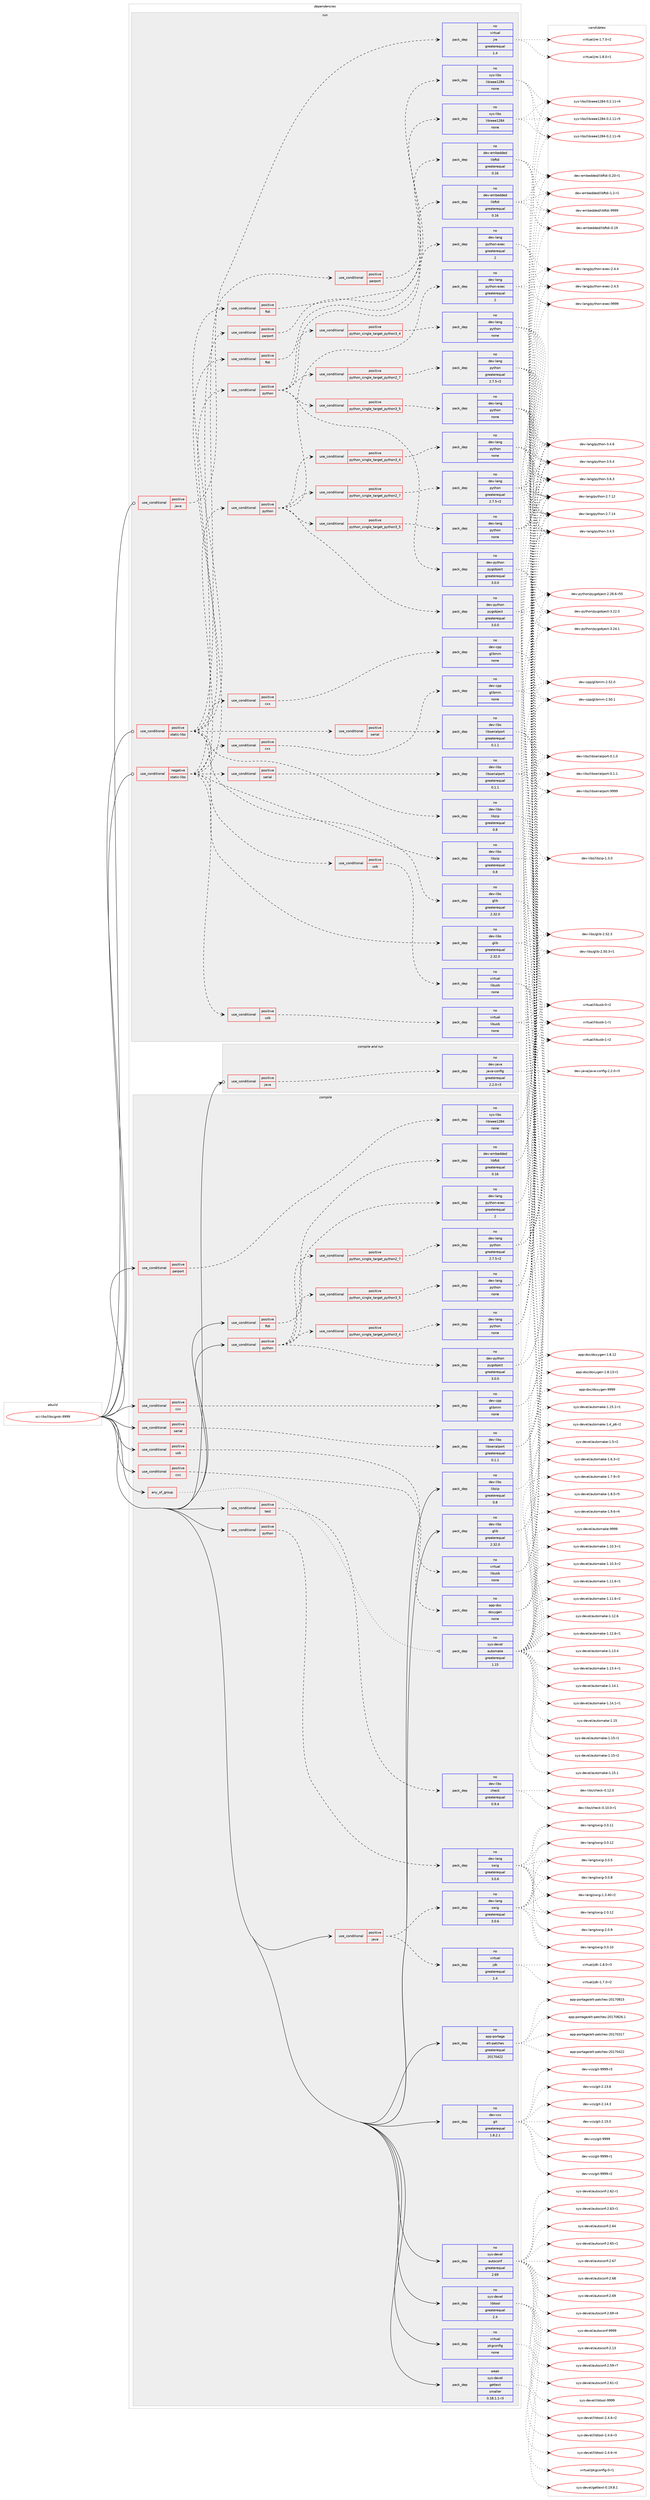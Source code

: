 digraph prolog {

# *************
# Graph options
# *************

newrank=true;
concentrate=true;
compound=true;
graph [rankdir=LR,fontname=Helvetica,fontsize=10,ranksep=1.5];#, ranksep=2.5, nodesep=0.2];
edge  [arrowhead=vee];
node  [fontname=Helvetica,fontsize=10];

# **********
# The ebuild
# **********

subgraph cluster_leftcol {
color=gray;
rank=same;
label=<<i>ebuild</i>>;
id [label="sci-libs/libsigrok-9999", color=red, width=4, href="../sci-libs/libsigrok-9999.svg"];
}

# ****************
# The dependencies
# ****************

subgraph cluster_midcol {
color=gray;
label=<<i>dependencies</i>>;
subgraph cluster_compile {
fillcolor="#eeeeee";
style=filled;
label=<<i>compile</i>>;
subgraph any7647 {
dependency452216 [label=<<TABLE BORDER="0" CELLBORDER="1" CELLSPACING="0" CELLPADDING="4"><TR><TD CELLPADDING="10">any_of_group</TD></TR></TABLE>>, shape=none, color=red];subgraph pack333643 {
dependency452217 [label=<<TABLE BORDER="0" CELLBORDER="1" CELLSPACING="0" CELLPADDING="4" WIDTH="220"><TR><TD ROWSPAN="6" CELLPADDING="30">pack_dep</TD></TR><TR><TD WIDTH="110">no</TD></TR><TR><TD>sys-devel</TD></TR><TR><TD>automake</TD></TR><TR><TD>greaterequal</TD></TR><TR><TD>1.15</TD></TR></TABLE>>, shape=none, color=blue];
}
dependency452216:e -> dependency452217:w [weight=20,style="dotted",arrowhead="oinv"];
}
id:e -> dependency452216:w [weight=20,style="solid",arrowhead="vee"];
subgraph cond110677 {
dependency452218 [label=<<TABLE BORDER="0" CELLBORDER="1" CELLSPACING="0" CELLPADDING="4"><TR><TD ROWSPAN="3" CELLPADDING="10">use_conditional</TD></TR><TR><TD>positive</TD></TR><TR><TD>cxx</TD></TR></TABLE>>, shape=none, color=red];
subgraph pack333644 {
dependency452219 [label=<<TABLE BORDER="0" CELLBORDER="1" CELLSPACING="0" CELLPADDING="4" WIDTH="220"><TR><TD ROWSPAN="6" CELLPADDING="30">pack_dep</TD></TR><TR><TD WIDTH="110">no</TD></TR><TR><TD>app-doc</TD></TR><TR><TD>doxygen</TD></TR><TR><TD>none</TD></TR><TR><TD></TD></TR></TABLE>>, shape=none, color=blue];
}
dependency452218:e -> dependency452219:w [weight=20,style="dashed",arrowhead="vee"];
}
id:e -> dependency452218:w [weight=20,style="solid",arrowhead="vee"];
subgraph cond110678 {
dependency452220 [label=<<TABLE BORDER="0" CELLBORDER="1" CELLSPACING="0" CELLPADDING="4"><TR><TD ROWSPAN="3" CELLPADDING="10">use_conditional</TD></TR><TR><TD>positive</TD></TR><TR><TD>cxx</TD></TR></TABLE>>, shape=none, color=red];
subgraph pack333645 {
dependency452221 [label=<<TABLE BORDER="0" CELLBORDER="1" CELLSPACING="0" CELLPADDING="4" WIDTH="220"><TR><TD ROWSPAN="6" CELLPADDING="30">pack_dep</TD></TR><TR><TD WIDTH="110">no</TD></TR><TR><TD>dev-cpp</TD></TR><TR><TD>glibmm</TD></TR><TR><TD>none</TD></TR><TR><TD></TD></TR></TABLE>>, shape=none, color=blue];
}
dependency452220:e -> dependency452221:w [weight=20,style="dashed",arrowhead="vee"];
}
id:e -> dependency452220:w [weight=20,style="solid",arrowhead="vee"];
subgraph cond110679 {
dependency452222 [label=<<TABLE BORDER="0" CELLBORDER="1" CELLSPACING="0" CELLPADDING="4"><TR><TD ROWSPAN="3" CELLPADDING="10">use_conditional</TD></TR><TR><TD>positive</TD></TR><TR><TD>ftdi</TD></TR></TABLE>>, shape=none, color=red];
subgraph pack333646 {
dependency452223 [label=<<TABLE BORDER="0" CELLBORDER="1" CELLSPACING="0" CELLPADDING="4" WIDTH="220"><TR><TD ROWSPAN="6" CELLPADDING="30">pack_dep</TD></TR><TR><TD WIDTH="110">no</TD></TR><TR><TD>dev-embedded</TD></TR><TR><TD>libftdi</TD></TR><TR><TD>greaterequal</TD></TR><TR><TD>0.16</TD></TR></TABLE>>, shape=none, color=blue];
}
dependency452222:e -> dependency452223:w [weight=20,style="dashed",arrowhead="vee"];
}
id:e -> dependency452222:w [weight=20,style="solid",arrowhead="vee"];
subgraph cond110680 {
dependency452224 [label=<<TABLE BORDER="0" CELLBORDER="1" CELLSPACING="0" CELLPADDING="4"><TR><TD ROWSPAN="3" CELLPADDING="10">use_conditional</TD></TR><TR><TD>positive</TD></TR><TR><TD>java</TD></TR></TABLE>>, shape=none, color=red];
subgraph pack333647 {
dependency452225 [label=<<TABLE BORDER="0" CELLBORDER="1" CELLSPACING="0" CELLPADDING="4" WIDTH="220"><TR><TD ROWSPAN="6" CELLPADDING="30">pack_dep</TD></TR><TR><TD WIDTH="110">no</TD></TR><TR><TD>dev-lang</TD></TR><TR><TD>swig</TD></TR><TR><TD>greaterequal</TD></TR><TR><TD>3.0.6</TD></TR></TABLE>>, shape=none, color=blue];
}
dependency452224:e -> dependency452225:w [weight=20,style="dashed",arrowhead="vee"];
subgraph pack333648 {
dependency452226 [label=<<TABLE BORDER="0" CELLBORDER="1" CELLSPACING="0" CELLPADDING="4" WIDTH="220"><TR><TD ROWSPAN="6" CELLPADDING="30">pack_dep</TD></TR><TR><TD WIDTH="110">no</TD></TR><TR><TD>virtual</TD></TR><TR><TD>jdk</TD></TR><TR><TD>greaterequal</TD></TR><TR><TD>1.4</TD></TR></TABLE>>, shape=none, color=blue];
}
dependency452224:e -> dependency452226:w [weight=20,style="dashed",arrowhead="vee"];
}
id:e -> dependency452224:w [weight=20,style="solid",arrowhead="vee"];
subgraph cond110681 {
dependency452227 [label=<<TABLE BORDER="0" CELLBORDER="1" CELLSPACING="0" CELLPADDING="4"><TR><TD ROWSPAN="3" CELLPADDING="10">use_conditional</TD></TR><TR><TD>positive</TD></TR><TR><TD>parport</TD></TR></TABLE>>, shape=none, color=red];
subgraph pack333649 {
dependency452228 [label=<<TABLE BORDER="0" CELLBORDER="1" CELLSPACING="0" CELLPADDING="4" WIDTH="220"><TR><TD ROWSPAN="6" CELLPADDING="30">pack_dep</TD></TR><TR><TD WIDTH="110">no</TD></TR><TR><TD>sys-libs</TD></TR><TR><TD>libieee1284</TD></TR><TR><TD>none</TD></TR><TR><TD></TD></TR></TABLE>>, shape=none, color=blue];
}
dependency452227:e -> dependency452228:w [weight=20,style="dashed",arrowhead="vee"];
}
id:e -> dependency452227:w [weight=20,style="solid",arrowhead="vee"];
subgraph cond110682 {
dependency452229 [label=<<TABLE BORDER="0" CELLBORDER="1" CELLSPACING="0" CELLPADDING="4"><TR><TD ROWSPAN="3" CELLPADDING="10">use_conditional</TD></TR><TR><TD>positive</TD></TR><TR><TD>python</TD></TR></TABLE>>, shape=none, color=red];
subgraph cond110683 {
dependency452230 [label=<<TABLE BORDER="0" CELLBORDER="1" CELLSPACING="0" CELLPADDING="4"><TR><TD ROWSPAN="3" CELLPADDING="10">use_conditional</TD></TR><TR><TD>positive</TD></TR><TR><TD>python_single_target_python2_7</TD></TR></TABLE>>, shape=none, color=red];
subgraph pack333650 {
dependency452231 [label=<<TABLE BORDER="0" CELLBORDER="1" CELLSPACING="0" CELLPADDING="4" WIDTH="220"><TR><TD ROWSPAN="6" CELLPADDING="30">pack_dep</TD></TR><TR><TD WIDTH="110">no</TD></TR><TR><TD>dev-lang</TD></TR><TR><TD>python</TD></TR><TR><TD>greaterequal</TD></TR><TR><TD>2.7.5-r2</TD></TR></TABLE>>, shape=none, color=blue];
}
dependency452230:e -> dependency452231:w [weight=20,style="dashed",arrowhead="vee"];
}
dependency452229:e -> dependency452230:w [weight=20,style="dashed",arrowhead="vee"];
subgraph cond110684 {
dependency452232 [label=<<TABLE BORDER="0" CELLBORDER="1" CELLSPACING="0" CELLPADDING="4"><TR><TD ROWSPAN="3" CELLPADDING="10">use_conditional</TD></TR><TR><TD>positive</TD></TR><TR><TD>python_single_target_python3_4</TD></TR></TABLE>>, shape=none, color=red];
subgraph pack333651 {
dependency452233 [label=<<TABLE BORDER="0" CELLBORDER="1" CELLSPACING="0" CELLPADDING="4" WIDTH="220"><TR><TD ROWSPAN="6" CELLPADDING="30">pack_dep</TD></TR><TR><TD WIDTH="110">no</TD></TR><TR><TD>dev-lang</TD></TR><TR><TD>python</TD></TR><TR><TD>none</TD></TR><TR><TD></TD></TR></TABLE>>, shape=none, color=blue];
}
dependency452232:e -> dependency452233:w [weight=20,style="dashed",arrowhead="vee"];
}
dependency452229:e -> dependency452232:w [weight=20,style="dashed",arrowhead="vee"];
subgraph cond110685 {
dependency452234 [label=<<TABLE BORDER="0" CELLBORDER="1" CELLSPACING="0" CELLPADDING="4"><TR><TD ROWSPAN="3" CELLPADDING="10">use_conditional</TD></TR><TR><TD>positive</TD></TR><TR><TD>python_single_target_python3_5</TD></TR></TABLE>>, shape=none, color=red];
subgraph pack333652 {
dependency452235 [label=<<TABLE BORDER="0" CELLBORDER="1" CELLSPACING="0" CELLPADDING="4" WIDTH="220"><TR><TD ROWSPAN="6" CELLPADDING="30">pack_dep</TD></TR><TR><TD WIDTH="110">no</TD></TR><TR><TD>dev-lang</TD></TR><TR><TD>python</TD></TR><TR><TD>none</TD></TR><TR><TD></TD></TR></TABLE>>, shape=none, color=blue];
}
dependency452234:e -> dependency452235:w [weight=20,style="dashed",arrowhead="vee"];
}
dependency452229:e -> dependency452234:w [weight=20,style="dashed",arrowhead="vee"];
subgraph pack333653 {
dependency452236 [label=<<TABLE BORDER="0" CELLBORDER="1" CELLSPACING="0" CELLPADDING="4" WIDTH="220"><TR><TD ROWSPAN="6" CELLPADDING="30">pack_dep</TD></TR><TR><TD WIDTH="110">no</TD></TR><TR><TD>dev-lang</TD></TR><TR><TD>python-exec</TD></TR><TR><TD>greaterequal</TD></TR><TR><TD>2</TD></TR></TABLE>>, shape=none, color=blue];
}
dependency452229:e -> dependency452236:w [weight=20,style="dashed",arrowhead="vee"];
subgraph pack333654 {
dependency452237 [label=<<TABLE BORDER="0" CELLBORDER="1" CELLSPACING="0" CELLPADDING="4" WIDTH="220"><TR><TD ROWSPAN="6" CELLPADDING="30">pack_dep</TD></TR><TR><TD WIDTH="110">no</TD></TR><TR><TD>dev-python</TD></TR><TR><TD>pygobject</TD></TR><TR><TD>greaterequal</TD></TR><TR><TD>3.0.0</TD></TR></TABLE>>, shape=none, color=blue];
}
dependency452229:e -> dependency452237:w [weight=20,style="dashed",arrowhead="vee"];
}
id:e -> dependency452229:w [weight=20,style="solid",arrowhead="vee"];
subgraph cond110686 {
dependency452238 [label=<<TABLE BORDER="0" CELLBORDER="1" CELLSPACING="0" CELLPADDING="4"><TR><TD ROWSPAN="3" CELLPADDING="10">use_conditional</TD></TR><TR><TD>positive</TD></TR><TR><TD>python</TD></TR></TABLE>>, shape=none, color=red];
subgraph pack333655 {
dependency452239 [label=<<TABLE BORDER="0" CELLBORDER="1" CELLSPACING="0" CELLPADDING="4" WIDTH="220"><TR><TD ROWSPAN="6" CELLPADDING="30">pack_dep</TD></TR><TR><TD WIDTH="110">no</TD></TR><TR><TD>dev-lang</TD></TR><TR><TD>swig</TD></TR><TR><TD>greaterequal</TD></TR><TR><TD>3.0.6</TD></TR></TABLE>>, shape=none, color=blue];
}
dependency452238:e -> dependency452239:w [weight=20,style="dashed",arrowhead="vee"];
}
id:e -> dependency452238:w [weight=20,style="solid",arrowhead="vee"];
subgraph cond110687 {
dependency452240 [label=<<TABLE BORDER="0" CELLBORDER="1" CELLSPACING="0" CELLPADDING="4"><TR><TD ROWSPAN="3" CELLPADDING="10">use_conditional</TD></TR><TR><TD>positive</TD></TR><TR><TD>serial</TD></TR></TABLE>>, shape=none, color=red];
subgraph pack333656 {
dependency452241 [label=<<TABLE BORDER="0" CELLBORDER="1" CELLSPACING="0" CELLPADDING="4" WIDTH="220"><TR><TD ROWSPAN="6" CELLPADDING="30">pack_dep</TD></TR><TR><TD WIDTH="110">no</TD></TR><TR><TD>dev-libs</TD></TR><TR><TD>libserialport</TD></TR><TR><TD>greaterequal</TD></TR><TR><TD>0.1.1</TD></TR></TABLE>>, shape=none, color=blue];
}
dependency452240:e -> dependency452241:w [weight=20,style="dashed",arrowhead="vee"];
}
id:e -> dependency452240:w [weight=20,style="solid",arrowhead="vee"];
subgraph cond110688 {
dependency452242 [label=<<TABLE BORDER="0" CELLBORDER="1" CELLSPACING="0" CELLPADDING="4"><TR><TD ROWSPAN="3" CELLPADDING="10">use_conditional</TD></TR><TR><TD>positive</TD></TR><TR><TD>test</TD></TR></TABLE>>, shape=none, color=red];
subgraph pack333657 {
dependency452243 [label=<<TABLE BORDER="0" CELLBORDER="1" CELLSPACING="0" CELLPADDING="4" WIDTH="220"><TR><TD ROWSPAN="6" CELLPADDING="30">pack_dep</TD></TR><TR><TD WIDTH="110">no</TD></TR><TR><TD>dev-libs</TD></TR><TR><TD>check</TD></TR><TR><TD>greaterequal</TD></TR><TR><TD>0.9.4</TD></TR></TABLE>>, shape=none, color=blue];
}
dependency452242:e -> dependency452243:w [weight=20,style="dashed",arrowhead="vee"];
}
id:e -> dependency452242:w [weight=20,style="solid",arrowhead="vee"];
subgraph cond110689 {
dependency452244 [label=<<TABLE BORDER="0" CELLBORDER="1" CELLSPACING="0" CELLPADDING="4"><TR><TD ROWSPAN="3" CELLPADDING="10">use_conditional</TD></TR><TR><TD>positive</TD></TR><TR><TD>usb</TD></TR></TABLE>>, shape=none, color=red];
subgraph pack333658 {
dependency452245 [label=<<TABLE BORDER="0" CELLBORDER="1" CELLSPACING="0" CELLPADDING="4" WIDTH="220"><TR><TD ROWSPAN="6" CELLPADDING="30">pack_dep</TD></TR><TR><TD WIDTH="110">no</TD></TR><TR><TD>virtual</TD></TR><TR><TD>libusb</TD></TR><TR><TD>none</TD></TR><TR><TD></TD></TR></TABLE>>, shape=none, color=blue];
}
dependency452244:e -> dependency452245:w [weight=20,style="dashed",arrowhead="vee"];
}
id:e -> dependency452244:w [weight=20,style="solid",arrowhead="vee"];
subgraph pack333659 {
dependency452246 [label=<<TABLE BORDER="0" CELLBORDER="1" CELLSPACING="0" CELLPADDING="4" WIDTH="220"><TR><TD ROWSPAN="6" CELLPADDING="30">pack_dep</TD></TR><TR><TD WIDTH="110">no</TD></TR><TR><TD>app-portage</TD></TR><TR><TD>elt-patches</TD></TR><TR><TD>greaterequal</TD></TR><TR><TD>20170422</TD></TR></TABLE>>, shape=none, color=blue];
}
id:e -> dependency452246:w [weight=20,style="solid",arrowhead="vee"];
subgraph pack333660 {
dependency452247 [label=<<TABLE BORDER="0" CELLBORDER="1" CELLSPACING="0" CELLPADDING="4" WIDTH="220"><TR><TD ROWSPAN="6" CELLPADDING="30">pack_dep</TD></TR><TR><TD WIDTH="110">no</TD></TR><TR><TD>dev-libs</TD></TR><TR><TD>glib</TD></TR><TR><TD>greaterequal</TD></TR><TR><TD>2.32.0</TD></TR></TABLE>>, shape=none, color=blue];
}
id:e -> dependency452247:w [weight=20,style="solid",arrowhead="vee"];
subgraph pack333661 {
dependency452248 [label=<<TABLE BORDER="0" CELLBORDER="1" CELLSPACING="0" CELLPADDING="4" WIDTH="220"><TR><TD ROWSPAN="6" CELLPADDING="30">pack_dep</TD></TR><TR><TD WIDTH="110">no</TD></TR><TR><TD>dev-libs</TD></TR><TR><TD>libzip</TD></TR><TR><TD>greaterequal</TD></TR><TR><TD>0.8</TD></TR></TABLE>>, shape=none, color=blue];
}
id:e -> dependency452248:w [weight=20,style="solid",arrowhead="vee"];
subgraph pack333662 {
dependency452249 [label=<<TABLE BORDER="0" CELLBORDER="1" CELLSPACING="0" CELLPADDING="4" WIDTH="220"><TR><TD ROWSPAN="6" CELLPADDING="30">pack_dep</TD></TR><TR><TD WIDTH="110">no</TD></TR><TR><TD>dev-vcs</TD></TR><TR><TD>git</TD></TR><TR><TD>greaterequal</TD></TR><TR><TD>1.8.2.1</TD></TR></TABLE>>, shape=none, color=blue];
}
id:e -> dependency452249:w [weight=20,style="solid",arrowhead="vee"];
subgraph pack333663 {
dependency452250 [label=<<TABLE BORDER="0" CELLBORDER="1" CELLSPACING="0" CELLPADDING="4" WIDTH="220"><TR><TD ROWSPAN="6" CELLPADDING="30">pack_dep</TD></TR><TR><TD WIDTH="110">no</TD></TR><TR><TD>sys-devel</TD></TR><TR><TD>autoconf</TD></TR><TR><TD>greaterequal</TD></TR><TR><TD>2.69</TD></TR></TABLE>>, shape=none, color=blue];
}
id:e -> dependency452250:w [weight=20,style="solid",arrowhead="vee"];
subgraph pack333664 {
dependency452251 [label=<<TABLE BORDER="0" CELLBORDER="1" CELLSPACING="0" CELLPADDING="4" WIDTH="220"><TR><TD ROWSPAN="6" CELLPADDING="30">pack_dep</TD></TR><TR><TD WIDTH="110">no</TD></TR><TR><TD>sys-devel</TD></TR><TR><TD>libtool</TD></TR><TR><TD>greaterequal</TD></TR><TR><TD>2.4</TD></TR></TABLE>>, shape=none, color=blue];
}
id:e -> dependency452251:w [weight=20,style="solid",arrowhead="vee"];
subgraph pack333665 {
dependency452252 [label=<<TABLE BORDER="0" CELLBORDER="1" CELLSPACING="0" CELLPADDING="4" WIDTH="220"><TR><TD ROWSPAN="6" CELLPADDING="30">pack_dep</TD></TR><TR><TD WIDTH="110">no</TD></TR><TR><TD>virtual</TD></TR><TR><TD>pkgconfig</TD></TR><TR><TD>none</TD></TR><TR><TD></TD></TR></TABLE>>, shape=none, color=blue];
}
id:e -> dependency452252:w [weight=20,style="solid",arrowhead="vee"];
subgraph pack333666 {
dependency452253 [label=<<TABLE BORDER="0" CELLBORDER="1" CELLSPACING="0" CELLPADDING="4" WIDTH="220"><TR><TD ROWSPAN="6" CELLPADDING="30">pack_dep</TD></TR><TR><TD WIDTH="110">weak</TD></TR><TR><TD>sys-devel</TD></TR><TR><TD>gettext</TD></TR><TR><TD>smaller</TD></TR><TR><TD>0.18.1.1-r3</TD></TR></TABLE>>, shape=none, color=blue];
}
id:e -> dependency452253:w [weight=20,style="solid",arrowhead="vee"];
}
subgraph cluster_compileandrun {
fillcolor="#eeeeee";
style=filled;
label=<<i>compile and run</i>>;
subgraph cond110690 {
dependency452254 [label=<<TABLE BORDER="0" CELLBORDER="1" CELLSPACING="0" CELLPADDING="4"><TR><TD ROWSPAN="3" CELLPADDING="10">use_conditional</TD></TR><TR><TD>positive</TD></TR><TR><TD>java</TD></TR></TABLE>>, shape=none, color=red];
subgraph pack333667 {
dependency452255 [label=<<TABLE BORDER="0" CELLBORDER="1" CELLSPACING="0" CELLPADDING="4" WIDTH="220"><TR><TD ROWSPAN="6" CELLPADDING="30">pack_dep</TD></TR><TR><TD WIDTH="110">no</TD></TR><TR><TD>dev-java</TD></TR><TR><TD>java-config</TD></TR><TR><TD>greaterequal</TD></TR><TR><TD>2.2.0-r3</TD></TR></TABLE>>, shape=none, color=blue];
}
dependency452254:e -> dependency452255:w [weight=20,style="dashed",arrowhead="vee"];
}
id:e -> dependency452254:w [weight=20,style="solid",arrowhead="odotvee"];
}
subgraph cluster_run {
fillcolor="#eeeeee";
style=filled;
label=<<i>run</i>>;
subgraph cond110691 {
dependency452256 [label=<<TABLE BORDER="0" CELLBORDER="1" CELLSPACING="0" CELLPADDING="4"><TR><TD ROWSPAN="3" CELLPADDING="10">use_conditional</TD></TR><TR><TD>negative</TD></TR><TR><TD>static-libs</TD></TR></TABLE>>, shape=none, color=red];
subgraph pack333668 {
dependency452257 [label=<<TABLE BORDER="0" CELLBORDER="1" CELLSPACING="0" CELLPADDING="4" WIDTH="220"><TR><TD ROWSPAN="6" CELLPADDING="30">pack_dep</TD></TR><TR><TD WIDTH="110">no</TD></TR><TR><TD>dev-libs</TD></TR><TR><TD>glib</TD></TR><TR><TD>greaterequal</TD></TR><TR><TD>2.32.0</TD></TR></TABLE>>, shape=none, color=blue];
}
dependency452256:e -> dependency452257:w [weight=20,style="dashed",arrowhead="vee"];
subgraph pack333669 {
dependency452258 [label=<<TABLE BORDER="0" CELLBORDER="1" CELLSPACING="0" CELLPADDING="4" WIDTH="220"><TR><TD ROWSPAN="6" CELLPADDING="30">pack_dep</TD></TR><TR><TD WIDTH="110">no</TD></TR><TR><TD>dev-libs</TD></TR><TR><TD>libzip</TD></TR><TR><TD>greaterequal</TD></TR><TR><TD>0.8</TD></TR></TABLE>>, shape=none, color=blue];
}
dependency452256:e -> dependency452258:w [weight=20,style="dashed",arrowhead="vee"];
subgraph cond110692 {
dependency452259 [label=<<TABLE BORDER="0" CELLBORDER="1" CELLSPACING="0" CELLPADDING="4"><TR><TD ROWSPAN="3" CELLPADDING="10">use_conditional</TD></TR><TR><TD>positive</TD></TR><TR><TD>cxx</TD></TR></TABLE>>, shape=none, color=red];
subgraph pack333670 {
dependency452260 [label=<<TABLE BORDER="0" CELLBORDER="1" CELLSPACING="0" CELLPADDING="4" WIDTH="220"><TR><TD ROWSPAN="6" CELLPADDING="30">pack_dep</TD></TR><TR><TD WIDTH="110">no</TD></TR><TR><TD>dev-cpp</TD></TR><TR><TD>glibmm</TD></TR><TR><TD>none</TD></TR><TR><TD></TD></TR></TABLE>>, shape=none, color=blue];
}
dependency452259:e -> dependency452260:w [weight=20,style="dashed",arrowhead="vee"];
}
dependency452256:e -> dependency452259:w [weight=20,style="dashed",arrowhead="vee"];
subgraph cond110693 {
dependency452261 [label=<<TABLE BORDER="0" CELLBORDER="1" CELLSPACING="0" CELLPADDING="4"><TR><TD ROWSPAN="3" CELLPADDING="10">use_conditional</TD></TR><TR><TD>positive</TD></TR><TR><TD>python</TD></TR></TABLE>>, shape=none, color=red];
subgraph cond110694 {
dependency452262 [label=<<TABLE BORDER="0" CELLBORDER="1" CELLSPACING="0" CELLPADDING="4"><TR><TD ROWSPAN="3" CELLPADDING="10">use_conditional</TD></TR><TR><TD>positive</TD></TR><TR><TD>python_single_target_python2_7</TD></TR></TABLE>>, shape=none, color=red];
subgraph pack333671 {
dependency452263 [label=<<TABLE BORDER="0" CELLBORDER="1" CELLSPACING="0" CELLPADDING="4" WIDTH="220"><TR><TD ROWSPAN="6" CELLPADDING="30">pack_dep</TD></TR><TR><TD WIDTH="110">no</TD></TR><TR><TD>dev-lang</TD></TR><TR><TD>python</TD></TR><TR><TD>greaterequal</TD></TR><TR><TD>2.7.5-r2</TD></TR></TABLE>>, shape=none, color=blue];
}
dependency452262:e -> dependency452263:w [weight=20,style="dashed",arrowhead="vee"];
}
dependency452261:e -> dependency452262:w [weight=20,style="dashed",arrowhead="vee"];
subgraph cond110695 {
dependency452264 [label=<<TABLE BORDER="0" CELLBORDER="1" CELLSPACING="0" CELLPADDING="4"><TR><TD ROWSPAN="3" CELLPADDING="10">use_conditional</TD></TR><TR><TD>positive</TD></TR><TR><TD>python_single_target_python3_4</TD></TR></TABLE>>, shape=none, color=red];
subgraph pack333672 {
dependency452265 [label=<<TABLE BORDER="0" CELLBORDER="1" CELLSPACING="0" CELLPADDING="4" WIDTH="220"><TR><TD ROWSPAN="6" CELLPADDING="30">pack_dep</TD></TR><TR><TD WIDTH="110">no</TD></TR><TR><TD>dev-lang</TD></TR><TR><TD>python</TD></TR><TR><TD>none</TD></TR><TR><TD></TD></TR></TABLE>>, shape=none, color=blue];
}
dependency452264:e -> dependency452265:w [weight=20,style="dashed",arrowhead="vee"];
}
dependency452261:e -> dependency452264:w [weight=20,style="dashed",arrowhead="vee"];
subgraph cond110696 {
dependency452266 [label=<<TABLE BORDER="0" CELLBORDER="1" CELLSPACING="0" CELLPADDING="4"><TR><TD ROWSPAN="3" CELLPADDING="10">use_conditional</TD></TR><TR><TD>positive</TD></TR><TR><TD>python_single_target_python3_5</TD></TR></TABLE>>, shape=none, color=red];
subgraph pack333673 {
dependency452267 [label=<<TABLE BORDER="0" CELLBORDER="1" CELLSPACING="0" CELLPADDING="4" WIDTH="220"><TR><TD ROWSPAN="6" CELLPADDING="30">pack_dep</TD></TR><TR><TD WIDTH="110">no</TD></TR><TR><TD>dev-lang</TD></TR><TR><TD>python</TD></TR><TR><TD>none</TD></TR><TR><TD></TD></TR></TABLE>>, shape=none, color=blue];
}
dependency452266:e -> dependency452267:w [weight=20,style="dashed",arrowhead="vee"];
}
dependency452261:e -> dependency452266:w [weight=20,style="dashed",arrowhead="vee"];
subgraph pack333674 {
dependency452268 [label=<<TABLE BORDER="0" CELLBORDER="1" CELLSPACING="0" CELLPADDING="4" WIDTH="220"><TR><TD ROWSPAN="6" CELLPADDING="30">pack_dep</TD></TR><TR><TD WIDTH="110">no</TD></TR><TR><TD>dev-lang</TD></TR><TR><TD>python-exec</TD></TR><TR><TD>greaterequal</TD></TR><TR><TD>2</TD></TR></TABLE>>, shape=none, color=blue];
}
dependency452261:e -> dependency452268:w [weight=20,style="dashed",arrowhead="vee"];
subgraph pack333675 {
dependency452269 [label=<<TABLE BORDER="0" CELLBORDER="1" CELLSPACING="0" CELLPADDING="4" WIDTH="220"><TR><TD ROWSPAN="6" CELLPADDING="30">pack_dep</TD></TR><TR><TD WIDTH="110">no</TD></TR><TR><TD>dev-python</TD></TR><TR><TD>pygobject</TD></TR><TR><TD>greaterequal</TD></TR><TR><TD>3.0.0</TD></TR></TABLE>>, shape=none, color=blue];
}
dependency452261:e -> dependency452269:w [weight=20,style="dashed",arrowhead="vee"];
}
dependency452256:e -> dependency452261:w [weight=20,style="dashed",arrowhead="vee"];
subgraph cond110697 {
dependency452270 [label=<<TABLE BORDER="0" CELLBORDER="1" CELLSPACING="0" CELLPADDING="4"><TR><TD ROWSPAN="3" CELLPADDING="10">use_conditional</TD></TR><TR><TD>positive</TD></TR><TR><TD>ftdi</TD></TR></TABLE>>, shape=none, color=red];
subgraph pack333676 {
dependency452271 [label=<<TABLE BORDER="0" CELLBORDER="1" CELLSPACING="0" CELLPADDING="4" WIDTH="220"><TR><TD ROWSPAN="6" CELLPADDING="30">pack_dep</TD></TR><TR><TD WIDTH="110">no</TD></TR><TR><TD>dev-embedded</TD></TR><TR><TD>libftdi</TD></TR><TR><TD>greaterequal</TD></TR><TR><TD>0.16</TD></TR></TABLE>>, shape=none, color=blue];
}
dependency452270:e -> dependency452271:w [weight=20,style="dashed",arrowhead="vee"];
}
dependency452256:e -> dependency452270:w [weight=20,style="dashed",arrowhead="vee"];
subgraph cond110698 {
dependency452272 [label=<<TABLE BORDER="0" CELLBORDER="1" CELLSPACING="0" CELLPADDING="4"><TR><TD ROWSPAN="3" CELLPADDING="10">use_conditional</TD></TR><TR><TD>positive</TD></TR><TR><TD>parport</TD></TR></TABLE>>, shape=none, color=red];
subgraph pack333677 {
dependency452273 [label=<<TABLE BORDER="0" CELLBORDER="1" CELLSPACING="0" CELLPADDING="4" WIDTH="220"><TR><TD ROWSPAN="6" CELLPADDING="30">pack_dep</TD></TR><TR><TD WIDTH="110">no</TD></TR><TR><TD>sys-libs</TD></TR><TR><TD>libieee1284</TD></TR><TR><TD>none</TD></TR><TR><TD></TD></TR></TABLE>>, shape=none, color=blue];
}
dependency452272:e -> dependency452273:w [weight=20,style="dashed",arrowhead="vee"];
}
dependency452256:e -> dependency452272:w [weight=20,style="dashed",arrowhead="vee"];
subgraph cond110699 {
dependency452274 [label=<<TABLE BORDER="0" CELLBORDER="1" CELLSPACING="0" CELLPADDING="4"><TR><TD ROWSPAN="3" CELLPADDING="10">use_conditional</TD></TR><TR><TD>positive</TD></TR><TR><TD>serial</TD></TR></TABLE>>, shape=none, color=red];
subgraph pack333678 {
dependency452275 [label=<<TABLE BORDER="0" CELLBORDER="1" CELLSPACING="0" CELLPADDING="4" WIDTH="220"><TR><TD ROWSPAN="6" CELLPADDING="30">pack_dep</TD></TR><TR><TD WIDTH="110">no</TD></TR><TR><TD>dev-libs</TD></TR><TR><TD>libserialport</TD></TR><TR><TD>greaterequal</TD></TR><TR><TD>0.1.1</TD></TR></TABLE>>, shape=none, color=blue];
}
dependency452274:e -> dependency452275:w [weight=20,style="dashed",arrowhead="vee"];
}
dependency452256:e -> dependency452274:w [weight=20,style="dashed",arrowhead="vee"];
subgraph cond110700 {
dependency452276 [label=<<TABLE BORDER="0" CELLBORDER="1" CELLSPACING="0" CELLPADDING="4"><TR><TD ROWSPAN="3" CELLPADDING="10">use_conditional</TD></TR><TR><TD>positive</TD></TR><TR><TD>usb</TD></TR></TABLE>>, shape=none, color=red];
subgraph pack333679 {
dependency452277 [label=<<TABLE BORDER="0" CELLBORDER="1" CELLSPACING="0" CELLPADDING="4" WIDTH="220"><TR><TD ROWSPAN="6" CELLPADDING="30">pack_dep</TD></TR><TR><TD WIDTH="110">no</TD></TR><TR><TD>virtual</TD></TR><TR><TD>libusb</TD></TR><TR><TD>none</TD></TR><TR><TD></TD></TR></TABLE>>, shape=none, color=blue];
}
dependency452276:e -> dependency452277:w [weight=20,style="dashed",arrowhead="vee"];
}
dependency452256:e -> dependency452276:w [weight=20,style="dashed",arrowhead="vee"];
}
id:e -> dependency452256:w [weight=20,style="solid",arrowhead="odot"];
subgraph cond110701 {
dependency452278 [label=<<TABLE BORDER="0" CELLBORDER="1" CELLSPACING="0" CELLPADDING="4"><TR><TD ROWSPAN="3" CELLPADDING="10">use_conditional</TD></TR><TR><TD>positive</TD></TR><TR><TD>java</TD></TR></TABLE>>, shape=none, color=red];
subgraph pack333680 {
dependency452279 [label=<<TABLE BORDER="0" CELLBORDER="1" CELLSPACING="0" CELLPADDING="4" WIDTH="220"><TR><TD ROWSPAN="6" CELLPADDING="30">pack_dep</TD></TR><TR><TD WIDTH="110">no</TD></TR><TR><TD>virtual</TD></TR><TR><TD>jre</TD></TR><TR><TD>greaterequal</TD></TR><TR><TD>1.4</TD></TR></TABLE>>, shape=none, color=blue];
}
dependency452278:e -> dependency452279:w [weight=20,style="dashed",arrowhead="vee"];
}
id:e -> dependency452278:w [weight=20,style="solid",arrowhead="odot"];
subgraph cond110702 {
dependency452280 [label=<<TABLE BORDER="0" CELLBORDER="1" CELLSPACING="0" CELLPADDING="4"><TR><TD ROWSPAN="3" CELLPADDING="10">use_conditional</TD></TR><TR><TD>positive</TD></TR><TR><TD>static-libs</TD></TR></TABLE>>, shape=none, color=red];
subgraph pack333681 {
dependency452281 [label=<<TABLE BORDER="0" CELLBORDER="1" CELLSPACING="0" CELLPADDING="4" WIDTH="220"><TR><TD ROWSPAN="6" CELLPADDING="30">pack_dep</TD></TR><TR><TD WIDTH="110">no</TD></TR><TR><TD>dev-libs</TD></TR><TR><TD>glib</TD></TR><TR><TD>greaterequal</TD></TR><TR><TD>2.32.0</TD></TR></TABLE>>, shape=none, color=blue];
}
dependency452280:e -> dependency452281:w [weight=20,style="dashed",arrowhead="vee"];
subgraph pack333682 {
dependency452282 [label=<<TABLE BORDER="0" CELLBORDER="1" CELLSPACING="0" CELLPADDING="4" WIDTH="220"><TR><TD ROWSPAN="6" CELLPADDING="30">pack_dep</TD></TR><TR><TD WIDTH="110">no</TD></TR><TR><TD>dev-libs</TD></TR><TR><TD>libzip</TD></TR><TR><TD>greaterequal</TD></TR><TR><TD>0.8</TD></TR></TABLE>>, shape=none, color=blue];
}
dependency452280:e -> dependency452282:w [weight=20,style="dashed",arrowhead="vee"];
subgraph cond110703 {
dependency452283 [label=<<TABLE BORDER="0" CELLBORDER="1" CELLSPACING="0" CELLPADDING="4"><TR><TD ROWSPAN="3" CELLPADDING="10">use_conditional</TD></TR><TR><TD>positive</TD></TR><TR><TD>cxx</TD></TR></TABLE>>, shape=none, color=red];
subgraph pack333683 {
dependency452284 [label=<<TABLE BORDER="0" CELLBORDER="1" CELLSPACING="0" CELLPADDING="4" WIDTH="220"><TR><TD ROWSPAN="6" CELLPADDING="30">pack_dep</TD></TR><TR><TD WIDTH="110">no</TD></TR><TR><TD>dev-cpp</TD></TR><TR><TD>glibmm</TD></TR><TR><TD>none</TD></TR><TR><TD></TD></TR></TABLE>>, shape=none, color=blue];
}
dependency452283:e -> dependency452284:w [weight=20,style="dashed",arrowhead="vee"];
}
dependency452280:e -> dependency452283:w [weight=20,style="dashed",arrowhead="vee"];
subgraph cond110704 {
dependency452285 [label=<<TABLE BORDER="0" CELLBORDER="1" CELLSPACING="0" CELLPADDING="4"><TR><TD ROWSPAN="3" CELLPADDING="10">use_conditional</TD></TR><TR><TD>positive</TD></TR><TR><TD>python</TD></TR></TABLE>>, shape=none, color=red];
subgraph cond110705 {
dependency452286 [label=<<TABLE BORDER="0" CELLBORDER="1" CELLSPACING="0" CELLPADDING="4"><TR><TD ROWSPAN="3" CELLPADDING="10">use_conditional</TD></TR><TR><TD>positive</TD></TR><TR><TD>python_single_target_python2_7</TD></TR></TABLE>>, shape=none, color=red];
subgraph pack333684 {
dependency452287 [label=<<TABLE BORDER="0" CELLBORDER="1" CELLSPACING="0" CELLPADDING="4" WIDTH="220"><TR><TD ROWSPAN="6" CELLPADDING="30">pack_dep</TD></TR><TR><TD WIDTH="110">no</TD></TR><TR><TD>dev-lang</TD></TR><TR><TD>python</TD></TR><TR><TD>greaterequal</TD></TR><TR><TD>2.7.5-r2</TD></TR></TABLE>>, shape=none, color=blue];
}
dependency452286:e -> dependency452287:w [weight=20,style="dashed",arrowhead="vee"];
}
dependency452285:e -> dependency452286:w [weight=20,style="dashed",arrowhead="vee"];
subgraph cond110706 {
dependency452288 [label=<<TABLE BORDER="0" CELLBORDER="1" CELLSPACING="0" CELLPADDING="4"><TR><TD ROWSPAN="3" CELLPADDING="10">use_conditional</TD></TR><TR><TD>positive</TD></TR><TR><TD>python_single_target_python3_4</TD></TR></TABLE>>, shape=none, color=red];
subgraph pack333685 {
dependency452289 [label=<<TABLE BORDER="0" CELLBORDER="1" CELLSPACING="0" CELLPADDING="4" WIDTH="220"><TR><TD ROWSPAN="6" CELLPADDING="30">pack_dep</TD></TR><TR><TD WIDTH="110">no</TD></TR><TR><TD>dev-lang</TD></TR><TR><TD>python</TD></TR><TR><TD>none</TD></TR><TR><TD></TD></TR></TABLE>>, shape=none, color=blue];
}
dependency452288:e -> dependency452289:w [weight=20,style="dashed",arrowhead="vee"];
}
dependency452285:e -> dependency452288:w [weight=20,style="dashed",arrowhead="vee"];
subgraph cond110707 {
dependency452290 [label=<<TABLE BORDER="0" CELLBORDER="1" CELLSPACING="0" CELLPADDING="4"><TR><TD ROWSPAN="3" CELLPADDING="10">use_conditional</TD></TR><TR><TD>positive</TD></TR><TR><TD>python_single_target_python3_5</TD></TR></TABLE>>, shape=none, color=red];
subgraph pack333686 {
dependency452291 [label=<<TABLE BORDER="0" CELLBORDER="1" CELLSPACING="0" CELLPADDING="4" WIDTH="220"><TR><TD ROWSPAN="6" CELLPADDING="30">pack_dep</TD></TR><TR><TD WIDTH="110">no</TD></TR><TR><TD>dev-lang</TD></TR><TR><TD>python</TD></TR><TR><TD>none</TD></TR><TR><TD></TD></TR></TABLE>>, shape=none, color=blue];
}
dependency452290:e -> dependency452291:w [weight=20,style="dashed",arrowhead="vee"];
}
dependency452285:e -> dependency452290:w [weight=20,style="dashed",arrowhead="vee"];
subgraph pack333687 {
dependency452292 [label=<<TABLE BORDER="0" CELLBORDER="1" CELLSPACING="0" CELLPADDING="4" WIDTH="220"><TR><TD ROWSPAN="6" CELLPADDING="30">pack_dep</TD></TR><TR><TD WIDTH="110">no</TD></TR><TR><TD>dev-lang</TD></TR><TR><TD>python-exec</TD></TR><TR><TD>greaterequal</TD></TR><TR><TD>2</TD></TR></TABLE>>, shape=none, color=blue];
}
dependency452285:e -> dependency452292:w [weight=20,style="dashed",arrowhead="vee"];
subgraph pack333688 {
dependency452293 [label=<<TABLE BORDER="0" CELLBORDER="1" CELLSPACING="0" CELLPADDING="4" WIDTH="220"><TR><TD ROWSPAN="6" CELLPADDING="30">pack_dep</TD></TR><TR><TD WIDTH="110">no</TD></TR><TR><TD>dev-python</TD></TR><TR><TD>pygobject</TD></TR><TR><TD>greaterequal</TD></TR><TR><TD>3.0.0</TD></TR></TABLE>>, shape=none, color=blue];
}
dependency452285:e -> dependency452293:w [weight=20,style="dashed",arrowhead="vee"];
}
dependency452280:e -> dependency452285:w [weight=20,style="dashed",arrowhead="vee"];
subgraph cond110708 {
dependency452294 [label=<<TABLE BORDER="0" CELLBORDER="1" CELLSPACING="0" CELLPADDING="4"><TR><TD ROWSPAN="3" CELLPADDING="10">use_conditional</TD></TR><TR><TD>positive</TD></TR><TR><TD>ftdi</TD></TR></TABLE>>, shape=none, color=red];
subgraph pack333689 {
dependency452295 [label=<<TABLE BORDER="0" CELLBORDER="1" CELLSPACING="0" CELLPADDING="4" WIDTH="220"><TR><TD ROWSPAN="6" CELLPADDING="30">pack_dep</TD></TR><TR><TD WIDTH="110">no</TD></TR><TR><TD>dev-embedded</TD></TR><TR><TD>libftdi</TD></TR><TR><TD>greaterequal</TD></TR><TR><TD>0.16</TD></TR></TABLE>>, shape=none, color=blue];
}
dependency452294:e -> dependency452295:w [weight=20,style="dashed",arrowhead="vee"];
}
dependency452280:e -> dependency452294:w [weight=20,style="dashed",arrowhead="vee"];
subgraph cond110709 {
dependency452296 [label=<<TABLE BORDER="0" CELLBORDER="1" CELLSPACING="0" CELLPADDING="4"><TR><TD ROWSPAN="3" CELLPADDING="10">use_conditional</TD></TR><TR><TD>positive</TD></TR><TR><TD>parport</TD></TR></TABLE>>, shape=none, color=red];
subgraph pack333690 {
dependency452297 [label=<<TABLE BORDER="0" CELLBORDER="1" CELLSPACING="0" CELLPADDING="4" WIDTH="220"><TR><TD ROWSPAN="6" CELLPADDING="30">pack_dep</TD></TR><TR><TD WIDTH="110">no</TD></TR><TR><TD>sys-libs</TD></TR><TR><TD>libieee1284</TD></TR><TR><TD>none</TD></TR><TR><TD></TD></TR></TABLE>>, shape=none, color=blue];
}
dependency452296:e -> dependency452297:w [weight=20,style="dashed",arrowhead="vee"];
}
dependency452280:e -> dependency452296:w [weight=20,style="dashed",arrowhead="vee"];
subgraph cond110710 {
dependency452298 [label=<<TABLE BORDER="0" CELLBORDER="1" CELLSPACING="0" CELLPADDING="4"><TR><TD ROWSPAN="3" CELLPADDING="10">use_conditional</TD></TR><TR><TD>positive</TD></TR><TR><TD>serial</TD></TR></TABLE>>, shape=none, color=red];
subgraph pack333691 {
dependency452299 [label=<<TABLE BORDER="0" CELLBORDER="1" CELLSPACING="0" CELLPADDING="4" WIDTH="220"><TR><TD ROWSPAN="6" CELLPADDING="30">pack_dep</TD></TR><TR><TD WIDTH="110">no</TD></TR><TR><TD>dev-libs</TD></TR><TR><TD>libserialport</TD></TR><TR><TD>greaterequal</TD></TR><TR><TD>0.1.1</TD></TR></TABLE>>, shape=none, color=blue];
}
dependency452298:e -> dependency452299:w [weight=20,style="dashed",arrowhead="vee"];
}
dependency452280:e -> dependency452298:w [weight=20,style="dashed",arrowhead="vee"];
subgraph cond110711 {
dependency452300 [label=<<TABLE BORDER="0" CELLBORDER="1" CELLSPACING="0" CELLPADDING="4"><TR><TD ROWSPAN="3" CELLPADDING="10">use_conditional</TD></TR><TR><TD>positive</TD></TR><TR><TD>usb</TD></TR></TABLE>>, shape=none, color=red];
subgraph pack333692 {
dependency452301 [label=<<TABLE BORDER="0" CELLBORDER="1" CELLSPACING="0" CELLPADDING="4" WIDTH="220"><TR><TD ROWSPAN="6" CELLPADDING="30">pack_dep</TD></TR><TR><TD WIDTH="110">no</TD></TR><TR><TD>virtual</TD></TR><TR><TD>libusb</TD></TR><TR><TD>none</TD></TR><TR><TD></TD></TR></TABLE>>, shape=none, color=blue];
}
dependency452300:e -> dependency452301:w [weight=20,style="dashed",arrowhead="vee"];
}
dependency452280:e -> dependency452300:w [weight=20,style="dashed",arrowhead="vee"];
}
id:e -> dependency452280:w [weight=20,style="solid",arrowhead="odot"];
}
}

# **************
# The candidates
# **************

subgraph cluster_choices {
rank=same;
color=gray;
label=<<i>candidates</i>>;

subgraph choice333643 {
color=black;
nodesep=1;
choice11512111545100101118101108479711711611110997107101454946494846514511449 [label="sys-devel/automake-1.10.3-r1", color=red, width=4,href="../sys-devel/automake-1.10.3-r1.svg"];
choice11512111545100101118101108479711711611110997107101454946494846514511450 [label="sys-devel/automake-1.10.3-r2", color=red, width=4,href="../sys-devel/automake-1.10.3-r2.svg"];
choice11512111545100101118101108479711711611110997107101454946494946544511449 [label="sys-devel/automake-1.11.6-r1", color=red, width=4,href="../sys-devel/automake-1.11.6-r1.svg"];
choice11512111545100101118101108479711711611110997107101454946494946544511450 [label="sys-devel/automake-1.11.6-r2", color=red, width=4,href="../sys-devel/automake-1.11.6-r2.svg"];
choice1151211154510010111810110847971171161111099710710145494649504654 [label="sys-devel/automake-1.12.6", color=red, width=4,href="../sys-devel/automake-1.12.6.svg"];
choice11512111545100101118101108479711711611110997107101454946495046544511449 [label="sys-devel/automake-1.12.6-r1", color=red, width=4,href="../sys-devel/automake-1.12.6-r1.svg"];
choice1151211154510010111810110847971171161111099710710145494649514652 [label="sys-devel/automake-1.13.4", color=red, width=4,href="../sys-devel/automake-1.13.4.svg"];
choice11512111545100101118101108479711711611110997107101454946495146524511449 [label="sys-devel/automake-1.13.4-r1", color=red, width=4,href="../sys-devel/automake-1.13.4-r1.svg"];
choice1151211154510010111810110847971171161111099710710145494649524649 [label="sys-devel/automake-1.14.1", color=red, width=4,href="../sys-devel/automake-1.14.1.svg"];
choice11512111545100101118101108479711711611110997107101454946495246494511449 [label="sys-devel/automake-1.14.1-r1", color=red, width=4,href="../sys-devel/automake-1.14.1-r1.svg"];
choice115121115451001011181011084797117116111109971071014549464953 [label="sys-devel/automake-1.15", color=red, width=4,href="../sys-devel/automake-1.15.svg"];
choice1151211154510010111810110847971171161111099710710145494649534511449 [label="sys-devel/automake-1.15-r1", color=red, width=4,href="../sys-devel/automake-1.15-r1.svg"];
choice1151211154510010111810110847971171161111099710710145494649534511450 [label="sys-devel/automake-1.15-r2", color=red, width=4,href="../sys-devel/automake-1.15-r2.svg"];
choice1151211154510010111810110847971171161111099710710145494649534649 [label="sys-devel/automake-1.15.1", color=red, width=4,href="../sys-devel/automake-1.15.1.svg"];
choice11512111545100101118101108479711711611110997107101454946495346494511449 [label="sys-devel/automake-1.15.1-r1", color=red, width=4,href="../sys-devel/automake-1.15.1-r1.svg"];
choice115121115451001011181011084797117116111109971071014549465295112544511450 [label="sys-devel/automake-1.4_p6-r2", color=red, width=4,href="../sys-devel/automake-1.4_p6-r2.svg"];
choice11512111545100101118101108479711711611110997107101454946534511450 [label="sys-devel/automake-1.5-r2", color=red, width=4,href="../sys-devel/automake-1.5-r2.svg"];
choice115121115451001011181011084797117116111109971071014549465446514511450 [label="sys-devel/automake-1.6.3-r2", color=red, width=4,href="../sys-devel/automake-1.6.3-r2.svg"];
choice115121115451001011181011084797117116111109971071014549465546574511451 [label="sys-devel/automake-1.7.9-r3", color=red, width=4,href="../sys-devel/automake-1.7.9-r3.svg"];
choice115121115451001011181011084797117116111109971071014549465646534511453 [label="sys-devel/automake-1.8.5-r5", color=red, width=4,href="../sys-devel/automake-1.8.5-r5.svg"];
choice115121115451001011181011084797117116111109971071014549465746544511452 [label="sys-devel/automake-1.9.6-r4", color=red, width=4,href="../sys-devel/automake-1.9.6-r4.svg"];
choice115121115451001011181011084797117116111109971071014557575757 [label="sys-devel/automake-9999", color=red, width=4,href="../sys-devel/automake-9999.svg"];
dependency452217:e -> choice11512111545100101118101108479711711611110997107101454946494846514511449:w [style=dotted,weight="100"];
dependency452217:e -> choice11512111545100101118101108479711711611110997107101454946494846514511450:w [style=dotted,weight="100"];
dependency452217:e -> choice11512111545100101118101108479711711611110997107101454946494946544511449:w [style=dotted,weight="100"];
dependency452217:e -> choice11512111545100101118101108479711711611110997107101454946494946544511450:w [style=dotted,weight="100"];
dependency452217:e -> choice1151211154510010111810110847971171161111099710710145494649504654:w [style=dotted,weight="100"];
dependency452217:e -> choice11512111545100101118101108479711711611110997107101454946495046544511449:w [style=dotted,weight="100"];
dependency452217:e -> choice1151211154510010111810110847971171161111099710710145494649514652:w [style=dotted,weight="100"];
dependency452217:e -> choice11512111545100101118101108479711711611110997107101454946495146524511449:w [style=dotted,weight="100"];
dependency452217:e -> choice1151211154510010111810110847971171161111099710710145494649524649:w [style=dotted,weight="100"];
dependency452217:e -> choice11512111545100101118101108479711711611110997107101454946495246494511449:w [style=dotted,weight="100"];
dependency452217:e -> choice115121115451001011181011084797117116111109971071014549464953:w [style=dotted,weight="100"];
dependency452217:e -> choice1151211154510010111810110847971171161111099710710145494649534511449:w [style=dotted,weight="100"];
dependency452217:e -> choice1151211154510010111810110847971171161111099710710145494649534511450:w [style=dotted,weight="100"];
dependency452217:e -> choice1151211154510010111810110847971171161111099710710145494649534649:w [style=dotted,weight="100"];
dependency452217:e -> choice11512111545100101118101108479711711611110997107101454946495346494511449:w [style=dotted,weight="100"];
dependency452217:e -> choice115121115451001011181011084797117116111109971071014549465295112544511450:w [style=dotted,weight="100"];
dependency452217:e -> choice11512111545100101118101108479711711611110997107101454946534511450:w [style=dotted,weight="100"];
dependency452217:e -> choice115121115451001011181011084797117116111109971071014549465446514511450:w [style=dotted,weight="100"];
dependency452217:e -> choice115121115451001011181011084797117116111109971071014549465546574511451:w [style=dotted,weight="100"];
dependency452217:e -> choice115121115451001011181011084797117116111109971071014549465646534511453:w [style=dotted,weight="100"];
dependency452217:e -> choice115121115451001011181011084797117116111109971071014549465746544511452:w [style=dotted,weight="100"];
dependency452217:e -> choice115121115451001011181011084797117116111109971071014557575757:w [style=dotted,weight="100"];
}
subgraph choice333644 {
color=black;
nodesep=1;
choice9711211245100111994710011112012110310111045494656464950 [label="app-doc/doxygen-1.8.12", color=red, width=4,href="../app-doc/doxygen-1.8.12.svg"];
choice97112112451001119947100111120121103101110454946564649514511449 [label="app-doc/doxygen-1.8.13-r1", color=red, width=4,href="../app-doc/doxygen-1.8.13-r1.svg"];
choice971121124510011199471001111201211031011104557575757 [label="app-doc/doxygen-9999", color=red, width=4,href="../app-doc/doxygen-9999.svg"];
dependency452219:e -> choice9711211245100111994710011112012110310111045494656464950:w [style=dotted,weight="100"];
dependency452219:e -> choice97112112451001119947100111120121103101110454946564649514511449:w [style=dotted,weight="100"];
dependency452219:e -> choice971121124510011199471001111201211031011104557575757:w [style=dotted,weight="100"];
}
subgraph choice333645 {
color=black;
nodesep=1;
choice1001011184599112112471031081059810910945504653484649 [label="dev-cpp/glibmm-2.50.1", color=red, width=4,href="../dev-cpp/glibmm-2.50.1.svg"];
choice1001011184599112112471031081059810910945504653504648 [label="dev-cpp/glibmm-2.52.0", color=red, width=4,href="../dev-cpp/glibmm-2.52.0.svg"];
dependency452221:e -> choice1001011184599112112471031081059810910945504653484649:w [style=dotted,weight="100"];
dependency452221:e -> choice1001011184599112112471031081059810910945504653504648:w [style=dotted,weight="100"];
}
subgraph choice333646 {
color=black;
nodesep=1;
choice100101118451011099810110010010110047108105981021161001054548464957 [label="dev-embedded/libftdi-0.19", color=red, width=4,href="../dev-embedded/libftdi-0.19.svg"];
choice1001011184510110998101100100101100471081059810211610010545484650484511449 [label="dev-embedded/libftdi-0.20-r1", color=red, width=4,href="../dev-embedded/libftdi-0.20-r1.svg"];
choice10010111845101109981011001001011004710810598102116100105454946504511449 [label="dev-embedded/libftdi-1.2-r1", color=red, width=4,href="../dev-embedded/libftdi-1.2-r1.svg"];
choice100101118451011099810110010010110047108105981021161001054557575757 [label="dev-embedded/libftdi-9999", color=red, width=4,href="../dev-embedded/libftdi-9999.svg"];
dependency452223:e -> choice100101118451011099810110010010110047108105981021161001054548464957:w [style=dotted,weight="100"];
dependency452223:e -> choice1001011184510110998101100100101100471081059810211610010545484650484511449:w [style=dotted,weight="100"];
dependency452223:e -> choice10010111845101109981011001001011004710810598102116100105454946504511449:w [style=dotted,weight="100"];
dependency452223:e -> choice100101118451011099810110010010110047108105981021161001054557575757:w [style=dotted,weight="100"];
}
subgraph choice333647 {
color=black;
nodesep=1;
choice100101118451089711010347115119105103454946514652484511450 [label="dev-lang/swig-1.3.40-r2", color=red, width=4,href="../dev-lang/swig-1.3.40-r2.svg"];
choice10010111845108971101034711511910510345504648464950 [label="dev-lang/swig-2.0.12", color=red, width=4,href="../dev-lang/swig-2.0.12.svg"];
choice100101118451089711010347115119105103455046484657 [label="dev-lang/swig-2.0.9", color=red, width=4,href="../dev-lang/swig-2.0.9.svg"];
choice10010111845108971101034711511910510345514648464948 [label="dev-lang/swig-3.0.10", color=red, width=4,href="../dev-lang/swig-3.0.10.svg"];
choice10010111845108971101034711511910510345514648464949 [label="dev-lang/swig-3.0.11", color=red, width=4,href="../dev-lang/swig-3.0.11.svg"];
choice10010111845108971101034711511910510345514648464950 [label="dev-lang/swig-3.0.12", color=red, width=4,href="../dev-lang/swig-3.0.12.svg"];
choice100101118451089711010347115119105103455146484653 [label="dev-lang/swig-3.0.5", color=red, width=4,href="../dev-lang/swig-3.0.5.svg"];
choice100101118451089711010347115119105103455146484656 [label="dev-lang/swig-3.0.8", color=red, width=4,href="../dev-lang/swig-3.0.8.svg"];
dependency452225:e -> choice100101118451089711010347115119105103454946514652484511450:w [style=dotted,weight="100"];
dependency452225:e -> choice10010111845108971101034711511910510345504648464950:w [style=dotted,weight="100"];
dependency452225:e -> choice100101118451089711010347115119105103455046484657:w [style=dotted,weight="100"];
dependency452225:e -> choice10010111845108971101034711511910510345514648464948:w [style=dotted,weight="100"];
dependency452225:e -> choice10010111845108971101034711511910510345514648464949:w [style=dotted,weight="100"];
dependency452225:e -> choice10010111845108971101034711511910510345514648464950:w [style=dotted,weight="100"];
dependency452225:e -> choice100101118451089711010347115119105103455146484653:w [style=dotted,weight="100"];
dependency452225:e -> choice100101118451089711010347115119105103455146484656:w [style=dotted,weight="100"];
}
subgraph choice333648 {
color=black;
nodesep=1;
choice11810511411611797108471061001074549465546484511450 [label="virtual/jdk-1.7.0-r2", color=red, width=4,href="../virtual/jdk-1.7.0-r2.svg"];
choice11810511411611797108471061001074549465646484511451 [label="virtual/jdk-1.8.0-r3", color=red, width=4,href="../virtual/jdk-1.8.0-r3.svg"];
dependency452226:e -> choice11810511411611797108471061001074549465546484511450:w [style=dotted,weight="100"];
dependency452226:e -> choice11810511411611797108471061001074549465646484511451:w [style=dotted,weight="100"];
}
subgraph choice333649 {
color=black;
nodesep=1;
choice1151211154510810598115471081059810510110110149505652454846504649494511452 [label="sys-libs/libieee1284-0.2.11-r4", color=red, width=4,href="../sys-libs/libieee1284-0.2.11-r4.svg"];
choice1151211154510810598115471081059810510110110149505652454846504649494511453 [label="sys-libs/libieee1284-0.2.11-r5", color=red, width=4,href="../sys-libs/libieee1284-0.2.11-r5.svg"];
choice1151211154510810598115471081059810510110110149505652454846504649494511454 [label="sys-libs/libieee1284-0.2.11-r6", color=red, width=4,href="../sys-libs/libieee1284-0.2.11-r6.svg"];
dependency452228:e -> choice1151211154510810598115471081059810510110110149505652454846504649494511452:w [style=dotted,weight="100"];
dependency452228:e -> choice1151211154510810598115471081059810510110110149505652454846504649494511453:w [style=dotted,weight="100"];
dependency452228:e -> choice1151211154510810598115471081059810510110110149505652454846504649494511454:w [style=dotted,weight="100"];
}
subgraph choice333650 {
color=black;
nodesep=1;
choice10010111845108971101034711212111610411111045504655464950 [label="dev-lang/python-2.7.12", color=red, width=4,href="../dev-lang/python-2.7.12.svg"];
choice10010111845108971101034711212111610411111045504655464952 [label="dev-lang/python-2.7.14", color=red, width=4,href="../dev-lang/python-2.7.14.svg"];
choice100101118451089711010347112121116104111110455146524653 [label="dev-lang/python-3.4.5", color=red, width=4,href="../dev-lang/python-3.4.5.svg"];
choice100101118451089711010347112121116104111110455146524654 [label="dev-lang/python-3.4.6", color=red, width=4,href="../dev-lang/python-3.4.6.svg"];
choice100101118451089711010347112121116104111110455146534652 [label="dev-lang/python-3.5.4", color=red, width=4,href="../dev-lang/python-3.5.4.svg"];
choice100101118451089711010347112121116104111110455146544651 [label="dev-lang/python-3.6.3", color=red, width=4,href="../dev-lang/python-3.6.3.svg"];
dependency452231:e -> choice10010111845108971101034711212111610411111045504655464950:w [style=dotted,weight="100"];
dependency452231:e -> choice10010111845108971101034711212111610411111045504655464952:w [style=dotted,weight="100"];
dependency452231:e -> choice100101118451089711010347112121116104111110455146524653:w [style=dotted,weight="100"];
dependency452231:e -> choice100101118451089711010347112121116104111110455146524654:w [style=dotted,weight="100"];
dependency452231:e -> choice100101118451089711010347112121116104111110455146534652:w [style=dotted,weight="100"];
dependency452231:e -> choice100101118451089711010347112121116104111110455146544651:w [style=dotted,weight="100"];
}
subgraph choice333651 {
color=black;
nodesep=1;
choice10010111845108971101034711212111610411111045504655464950 [label="dev-lang/python-2.7.12", color=red, width=4,href="../dev-lang/python-2.7.12.svg"];
choice10010111845108971101034711212111610411111045504655464952 [label="dev-lang/python-2.7.14", color=red, width=4,href="../dev-lang/python-2.7.14.svg"];
choice100101118451089711010347112121116104111110455146524653 [label="dev-lang/python-3.4.5", color=red, width=4,href="../dev-lang/python-3.4.5.svg"];
choice100101118451089711010347112121116104111110455146524654 [label="dev-lang/python-3.4.6", color=red, width=4,href="../dev-lang/python-3.4.6.svg"];
choice100101118451089711010347112121116104111110455146534652 [label="dev-lang/python-3.5.4", color=red, width=4,href="../dev-lang/python-3.5.4.svg"];
choice100101118451089711010347112121116104111110455146544651 [label="dev-lang/python-3.6.3", color=red, width=4,href="../dev-lang/python-3.6.3.svg"];
dependency452233:e -> choice10010111845108971101034711212111610411111045504655464950:w [style=dotted,weight="100"];
dependency452233:e -> choice10010111845108971101034711212111610411111045504655464952:w [style=dotted,weight="100"];
dependency452233:e -> choice100101118451089711010347112121116104111110455146524653:w [style=dotted,weight="100"];
dependency452233:e -> choice100101118451089711010347112121116104111110455146524654:w [style=dotted,weight="100"];
dependency452233:e -> choice100101118451089711010347112121116104111110455146534652:w [style=dotted,weight="100"];
dependency452233:e -> choice100101118451089711010347112121116104111110455146544651:w [style=dotted,weight="100"];
}
subgraph choice333652 {
color=black;
nodesep=1;
choice10010111845108971101034711212111610411111045504655464950 [label="dev-lang/python-2.7.12", color=red, width=4,href="../dev-lang/python-2.7.12.svg"];
choice10010111845108971101034711212111610411111045504655464952 [label="dev-lang/python-2.7.14", color=red, width=4,href="../dev-lang/python-2.7.14.svg"];
choice100101118451089711010347112121116104111110455146524653 [label="dev-lang/python-3.4.5", color=red, width=4,href="../dev-lang/python-3.4.5.svg"];
choice100101118451089711010347112121116104111110455146524654 [label="dev-lang/python-3.4.6", color=red, width=4,href="../dev-lang/python-3.4.6.svg"];
choice100101118451089711010347112121116104111110455146534652 [label="dev-lang/python-3.5.4", color=red, width=4,href="../dev-lang/python-3.5.4.svg"];
choice100101118451089711010347112121116104111110455146544651 [label="dev-lang/python-3.6.3", color=red, width=4,href="../dev-lang/python-3.6.3.svg"];
dependency452235:e -> choice10010111845108971101034711212111610411111045504655464950:w [style=dotted,weight="100"];
dependency452235:e -> choice10010111845108971101034711212111610411111045504655464952:w [style=dotted,weight="100"];
dependency452235:e -> choice100101118451089711010347112121116104111110455146524653:w [style=dotted,weight="100"];
dependency452235:e -> choice100101118451089711010347112121116104111110455146524654:w [style=dotted,weight="100"];
dependency452235:e -> choice100101118451089711010347112121116104111110455146534652:w [style=dotted,weight="100"];
dependency452235:e -> choice100101118451089711010347112121116104111110455146544651:w [style=dotted,weight="100"];
}
subgraph choice333653 {
color=black;
nodesep=1;
choice1001011184510897110103471121211161041111104510112010199455046524652 [label="dev-lang/python-exec-2.4.4", color=red, width=4,href="../dev-lang/python-exec-2.4.4.svg"];
choice1001011184510897110103471121211161041111104510112010199455046524653 [label="dev-lang/python-exec-2.4.5", color=red, width=4,href="../dev-lang/python-exec-2.4.5.svg"];
choice10010111845108971101034711212111610411111045101120101994557575757 [label="dev-lang/python-exec-9999", color=red, width=4,href="../dev-lang/python-exec-9999.svg"];
dependency452236:e -> choice1001011184510897110103471121211161041111104510112010199455046524652:w [style=dotted,weight="100"];
dependency452236:e -> choice1001011184510897110103471121211161041111104510112010199455046524653:w [style=dotted,weight="100"];
dependency452236:e -> choice10010111845108971101034711212111610411111045101120101994557575757:w [style=dotted,weight="100"];
}
subgraph choice333654 {
color=black;
nodesep=1;
choice1001011184511212111610411111047112121103111981061019911645504650564654451145353 [label="dev-python/pygobject-2.28.6-r55", color=red, width=4,href="../dev-python/pygobject-2.28.6-r55.svg"];
choice1001011184511212111610411111047112121103111981061019911645514650504648 [label="dev-python/pygobject-3.22.0", color=red, width=4,href="../dev-python/pygobject-3.22.0.svg"];
choice1001011184511212111610411111047112121103111981061019911645514650524649 [label="dev-python/pygobject-3.24.1", color=red, width=4,href="../dev-python/pygobject-3.24.1.svg"];
dependency452237:e -> choice1001011184511212111610411111047112121103111981061019911645504650564654451145353:w [style=dotted,weight="100"];
dependency452237:e -> choice1001011184511212111610411111047112121103111981061019911645514650504648:w [style=dotted,weight="100"];
dependency452237:e -> choice1001011184511212111610411111047112121103111981061019911645514650524649:w [style=dotted,weight="100"];
}
subgraph choice333655 {
color=black;
nodesep=1;
choice100101118451089711010347115119105103454946514652484511450 [label="dev-lang/swig-1.3.40-r2", color=red, width=4,href="../dev-lang/swig-1.3.40-r2.svg"];
choice10010111845108971101034711511910510345504648464950 [label="dev-lang/swig-2.0.12", color=red, width=4,href="../dev-lang/swig-2.0.12.svg"];
choice100101118451089711010347115119105103455046484657 [label="dev-lang/swig-2.0.9", color=red, width=4,href="../dev-lang/swig-2.0.9.svg"];
choice10010111845108971101034711511910510345514648464948 [label="dev-lang/swig-3.0.10", color=red, width=4,href="../dev-lang/swig-3.0.10.svg"];
choice10010111845108971101034711511910510345514648464949 [label="dev-lang/swig-3.0.11", color=red, width=4,href="../dev-lang/swig-3.0.11.svg"];
choice10010111845108971101034711511910510345514648464950 [label="dev-lang/swig-3.0.12", color=red, width=4,href="../dev-lang/swig-3.0.12.svg"];
choice100101118451089711010347115119105103455146484653 [label="dev-lang/swig-3.0.5", color=red, width=4,href="../dev-lang/swig-3.0.5.svg"];
choice100101118451089711010347115119105103455146484656 [label="dev-lang/swig-3.0.8", color=red, width=4,href="../dev-lang/swig-3.0.8.svg"];
dependency452239:e -> choice100101118451089711010347115119105103454946514652484511450:w [style=dotted,weight="100"];
dependency452239:e -> choice10010111845108971101034711511910510345504648464950:w [style=dotted,weight="100"];
dependency452239:e -> choice100101118451089711010347115119105103455046484657:w [style=dotted,weight="100"];
dependency452239:e -> choice10010111845108971101034711511910510345514648464948:w [style=dotted,weight="100"];
dependency452239:e -> choice10010111845108971101034711511910510345514648464949:w [style=dotted,weight="100"];
dependency452239:e -> choice10010111845108971101034711511910510345514648464950:w [style=dotted,weight="100"];
dependency452239:e -> choice100101118451089711010347115119105103455146484653:w [style=dotted,weight="100"];
dependency452239:e -> choice100101118451089711010347115119105103455146484656:w [style=dotted,weight="100"];
}
subgraph choice333656 {
color=black;
nodesep=1;
choice1001011184510810598115471081059811510111410597108112111114116454846494648 [label="dev-libs/libserialport-0.1.0", color=red, width=4,href="../dev-libs/libserialport-0.1.0.svg"];
choice1001011184510810598115471081059811510111410597108112111114116454846494649 [label="dev-libs/libserialport-0.1.1", color=red, width=4,href="../dev-libs/libserialport-0.1.1.svg"];
choice10010111845108105981154710810598115101114105971081121111141164557575757 [label="dev-libs/libserialport-9999", color=red, width=4,href="../dev-libs/libserialport-9999.svg"];
dependency452241:e -> choice1001011184510810598115471081059811510111410597108112111114116454846494648:w [style=dotted,weight="100"];
dependency452241:e -> choice1001011184510810598115471081059811510111410597108112111114116454846494649:w [style=dotted,weight="100"];
dependency452241:e -> choice10010111845108105981154710810598115101114105971081121111141164557575757:w [style=dotted,weight="100"];
}
subgraph choice333657 {
color=black;
nodesep=1;
choice1001011184510810598115479910410199107454846494846484511449 [label="dev-libs/check-0.10.0-r1", color=red, width=4,href="../dev-libs/check-0.10.0-r1.svg"];
choice100101118451081059811547991041019910745484649504648 [label="dev-libs/check-0.12.0", color=red, width=4,href="../dev-libs/check-0.12.0.svg"];
dependency452243:e -> choice1001011184510810598115479910410199107454846494846484511449:w [style=dotted,weight="100"];
dependency452243:e -> choice100101118451081059811547991041019910745484649504648:w [style=dotted,weight="100"];
}
subgraph choice333658 {
color=black;
nodesep=1;
choice1181051141161179710847108105981171159845484511450 [label="virtual/libusb-0-r2", color=red, width=4,href="../virtual/libusb-0-r2.svg"];
choice1181051141161179710847108105981171159845494511449 [label="virtual/libusb-1-r1", color=red, width=4,href="../virtual/libusb-1-r1.svg"];
choice1181051141161179710847108105981171159845494511450 [label="virtual/libusb-1-r2", color=red, width=4,href="../virtual/libusb-1-r2.svg"];
dependency452245:e -> choice1181051141161179710847108105981171159845484511450:w [style=dotted,weight="100"];
dependency452245:e -> choice1181051141161179710847108105981171159845494511449:w [style=dotted,weight="100"];
dependency452245:e -> choice1181051141161179710847108105981171159845494511450:w [style=dotted,weight="100"];
}
subgraph choice333659 {
color=black;
nodesep=1;
choice97112112451121111141169710310147101108116451129711699104101115455048495548514955 [label="app-portage/elt-patches-20170317", color=red, width=4,href="../app-portage/elt-patches-20170317.svg"];
choice97112112451121111141169710310147101108116451129711699104101115455048495548525050 [label="app-portage/elt-patches-20170422", color=red, width=4,href="../app-portage/elt-patches-20170422.svg"];
choice97112112451121111141169710310147101108116451129711699104101115455048495548564953 [label="app-portage/elt-patches-20170815", color=red, width=4,href="../app-portage/elt-patches-20170815.svg"];
choice971121124511211111411697103101471011081164511297116991041011154550484955485650544649 [label="app-portage/elt-patches-20170826.1", color=red, width=4,href="../app-portage/elt-patches-20170826.1.svg"];
dependency452246:e -> choice97112112451121111141169710310147101108116451129711699104101115455048495548514955:w [style=dotted,weight="100"];
dependency452246:e -> choice97112112451121111141169710310147101108116451129711699104101115455048495548525050:w [style=dotted,weight="100"];
dependency452246:e -> choice97112112451121111141169710310147101108116451129711699104101115455048495548564953:w [style=dotted,weight="100"];
dependency452246:e -> choice971121124511211111411697103101471011081164511297116991041011154550484955485650544649:w [style=dotted,weight="100"];
}
subgraph choice333660 {
color=black;
nodesep=1;
choice10010111845108105981154710310810598455046534846514511449 [label="dev-libs/glib-2.50.3-r1", color=red, width=4,href="../dev-libs/glib-2.50.3-r1.svg"];
choice1001011184510810598115471031081059845504653504651 [label="dev-libs/glib-2.52.3", color=red, width=4,href="../dev-libs/glib-2.52.3.svg"];
dependency452247:e -> choice10010111845108105981154710310810598455046534846514511449:w [style=dotted,weight="100"];
dependency452247:e -> choice1001011184510810598115471031081059845504653504651:w [style=dotted,weight="100"];
}
subgraph choice333661 {
color=black;
nodesep=1;
choice10010111845108105981154710810598122105112454946514648 [label="dev-libs/libzip-1.3.0", color=red, width=4,href="../dev-libs/libzip-1.3.0.svg"];
dependency452248:e -> choice10010111845108105981154710810598122105112454946514648:w [style=dotted,weight="100"];
}
subgraph choice333662 {
color=black;
nodesep=1;
choice10010111845118991154710310511645504649514654 [label="dev-vcs/git-2.13.6", color=red, width=4,href="../dev-vcs/git-2.13.6.svg"];
choice10010111845118991154710310511645504649524651 [label="dev-vcs/git-2.14.3", color=red, width=4,href="../dev-vcs/git-2.14.3.svg"];
choice10010111845118991154710310511645504649534648 [label="dev-vcs/git-2.15.0", color=red, width=4,href="../dev-vcs/git-2.15.0.svg"];
choice1001011184511899115471031051164557575757 [label="dev-vcs/git-9999", color=red, width=4,href="../dev-vcs/git-9999.svg"];
choice10010111845118991154710310511645575757574511449 [label="dev-vcs/git-9999-r1", color=red, width=4,href="../dev-vcs/git-9999-r1.svg"];
choice10010111845118991154710310511645575757574511450 [label="dev-vcs/git-9999-r2", color=red, width=4,href="../dev-vcs/git-9999-r2.svg"];
choice10010111845118991154710310511645575757574511451 [label="dev-vcs/git-9999-r3", color=red, width=4,href="../dev-vcs/git-9999-r3.svg"];
dependency452249:e -> choice10010111845118991154710310511645504649514654:w [style=dotted,weight="100"];
dependency452249:e -> choice10010111845118991154710310511645504649524651:w [style=dotted,weight="100"];
dependency452249:e -> choice10010111845118991154710310511645504649534648:w [style=dotted,weight="100"];
dependency452249:e -> choice1001011184511899115471031051164557575757:w [style=dotted,weight="100"];
dependency452249:e -> choice10010111845118991154710310511645575757574511449:w [style=dotted,weight="100"];
dependency452249:e -> choice10010111845118991154710310511645575757574511450:w [style=dotted,weight="100"];
dependency452249:e -> choice10010111845118991154710310511645575757574511451:w [style=dotted,weight="100"];
}
subgraph choice333663 {
color=black;
nodesep=1;
choice115121115451001011181011084797117116111991111101024550464951 [label="sys-devel/autoconf-2.13", color=red, width=4,href="../sys-devel/autoconf-2.13.svg"];
choice1151211154510010111810110847971171161119911111010245504653574511455 [label="sys-devel/autoconf-2.59-r7", color=red, width=4,href="../sys-devel/autoconf-2.59-r7.svg"];
choice1151211154510010111810110847971171161119911111010245504654494511450 [label="sys-devel/autoconf-2.61-r2", color=red, width=4,href="../sys-devel/autoconf-2.61-r2.svg"];
choice1151211154510010111810110847971171161119911111010245504654504511449 [label="sys-devel/autoconf-2.62-r1", color=red, width=4,href="../sys-devel/autoconf-2.62-r1.svg"];
choice1151211154510010111810110847971171161119911111010245504654514511449 [label="sys-devel/autoconf-2.63-r1", color=red, width=4,href="../sys-devel/autoconf-2.63-r1.svg"];
choice115121115451001011181011084797117116111991111101024550465452 [label="sys-devel/autoconf-2.64", color=red, width=4,href="../sys-devel/autoconf-2.64.svg"];
choice1151211154510010111810110847971171161119911111010245504654534511449 [label="sys-devel/autoconf-2.65-r1", color=red, width=4,href="../sys-devel/autoconf-2.65-r1.svg"];
choice115121115451001011181011084797117116111991111101024550465455 [label="sys-devel/autoconf-2.67", color=red, width=4,href="../sys-devel/autoconf-2.67.svg"];
choice115121115451001011181011084797117116111991111101024550465456 [label="sys-devel/autoconf-2.68", color=red, width=4,href="../sys-devel/autoconf-2.68.svg"];
choice115121115451001011181011084797117116111991111101024550465457 [label="sys-devel/autoconf-2.69", color=red, width=4,href="../sys-devel/autoconf-2.69.svg"];
choice1151211154510010111810110847971171161119911111010245504654574511452 [label="sys-devel/autoconf-2.69-r4", color=red, width=4,href="../sys-devel/autoconf-2.69-r4.svg"];
choice115121115451001011181011084797117116111991111101024557575757 [label="sys-devel/autoconf-9999", color=red, width=4,href="../sys-devel/autoconf-9999.svg"];
dependency452250:e -> choice115121115451001011181011084797117116111991111101024550464951:w [style=dotted,weight="100"];
dependency452250:e -> choice1151211154510010111810110847971171161119911111010245504653574511455:w [style=dotted,weight="100"];
dependency452250:e -> choice1151211154510010111810110847971171161119911111010245504654494511450:w [style=dotted,weight="100"];
dependency452250:e -> choice1151211154510010111810110847971171161119911111010245504654504511449:w [style=dotted,weight="100"];
dependency452250:e -> choice1151211154510010111810110847971171161119911111010245504654514511449:w [style=dotted,weight="100"];
dependency452250:e -> choice115121115451001011181011084797117116111991111101024550465452:w [style=dotted,weight="100"];
dependency452250:e -> choice1151211154510010111810110847971171161119911111010245504654534511449:w [style=dotted,weight="100"];
dependency452250:e -> choice115121115451001011181011084797117116111991111101024550465455:w [style=dotted,weight="100"];
dependency452250:e -> choice115121115451001011181011084797117116111991111101024550465456:w [style=dotted,weight="100"];
dependency452250:e -> choice115121115451001011181011084797117116111991111101024550465457:w [style=dotted,weight="100"];
dependency452250:e -> choice1151211154510010111810110847971171161119911111010245504654574511452:w [style=dotted,weight="100"];
dependency452250:e -> choice115121115451001011181011084797117116111991111101024557575757:w [style=dotted,weight="100"];
}
subgraph choice333664 {
color=black;
nodesep=1;
choice1151211154510010111810110847108105981161111111084550465246544511450 [label="sys-devel/libtool-2.4.6-r2", color=red, width=4,href="../sys-devel/libtool-2.4.6-r2.svg"];
choice1151211154510010111810110847108105981161111111084550465246544511451 [label="sys-devel/libtool-2.4.6-r3", color=red, width=4,href="../sys-devel/libtool-2.4.6-r3.svg"];
choice1151211154510010111810110847108105981161111111084550465246544511452 [label="sys-devel/libtool-2.4.6-r4", color=red, width=4,href="../sys-devel/libtool-2.4.6-r4.svg"];
choice1151211154510010111810110847108105981161111111084557575757 [label="sys-devel/libtool-9999", color=red, width=4,href="../sys-devel/libtool-9999.svg"];
dependency452251:e -> choice1151211154510010111810110847108105981161111111084550465246544511450:w [style=dotted,weight="100"];
dependency452251:e -> choice1151211154510010111810110847108105981161111111084550465246544511451:w [style=dotted,weight="100"];
dependency452251:e -> choice1151211154510010111810110847108105981161111111084550465246544511452:w [style=dotted,weight="100"];
dependency452251:e -> choice1151211154510010111810110847108105981161111111084557575757:w [style=dotted,weight="100"];
}
subgraph choice333665 {
color=black;
nodesep=1;
choice11810511411611797108471121071039911111010210510345484511449 [label="virtual/pkgconfig-0-r1", color=red, width=4,href="../virtual/pkgconfig-0-r1.svg"];
dependency452252:e -> choice11810511411611797108471121071039911111010210510345484511449:w [style=dotted,weight="100"];
}
subgraph choice333666 {
color=black;
nodesep=1;
choice1151211154510010111810110847103101116116101120116454846495746564649 [label="sys-devel/gettext-0.19.8.1", color=red, width=4,href="../sys-devel/gettext-0.19.8.1.svg"];
dependency452253:e -> choice1151211154510010111810110847103101116116101120116454846495746564649:w [style=dotted,weight="100"];
}
subgraph choice333667 {
color=black;
nodesep=1;
choice10010111845106971189747106971189745991111101021051034550465046484511451 [label="dev-java/java-config-2.2.0-r3", color=red, width=4,href="../dev-java/java-config-2.2.0-r3.svg"];
dependency452255:e -> choice10010111845106971189747106971189745991111101021051034550465046484511451:w [style=dotted,weight="100"];
}
subgraph choice333668 {
color=black;
nodesep=1;
choice10010111845108105981154710310810598455046534846514511449 [label="dev-libs/glib-2.50.3-r1", color=red, width=4,href="../dev-libs/glib-2.50.3-r1.svg"];
choice1001011184510810598115471031081059845504653504651 [label="dev-libs/glib-2.52.3", color=red, width=4,href="../dev-libs/glib-2.52.3.svg"];
dependency452257:e -> choice10010111845108105981154710310810598455046534846514511449:w [style=dotted,weight="100"];
dependency452257:e -> choice1001011184510810598115471031081059845504653504651:w [style=dotted,weight="100"];
}
subgraph choice333669 {
color=black;
nodesep=1;
choice10010111845108105981154710810598122105112454946514648 [label="dev-libs/libzip-1.3.0", color=red, width=4,href="../dev-libs/libzip-1.3.0.svg"];
dependency452258:e -> choice10010111845108105981154710810598122105112454946514648:w [style=dotted,weight="100"];
}
subgraph choice333670 {
color=black;
nodesep=1;
choice1001011184599112112471031081059810910945504653484649 [label="dev-cpp/glibmm-2.50.1", color=red, width=4,href="../dev-cpp/glibmm-2.50.1.svg"];
choice1001011184599112112471031081059810910945504653504648 [label="dev-cpp/glibmm-2.52.0", color=red, width=4,href="../dev-cpp/glibmm-2.52.0.svg"];
dependency452260:e -> choice1001011184599112112471031081059810910945504653484649:w [style=dotted,weight="100"];
dependency452260:e -> choice1001011184599112112471031081059810910945504653504648:w [style=dotted,weight="100"];
}
subgraph choice333671 {
color=black;
nodesep=1;
choice10010111845108971101034711212111610411111045504655464950 [label="dev-lang/python-2.7.12", color=red, width=4,href="../dev-lang/python-2.7.12.svg"];
choice10010111845108971101034711212111610411111045504655464952 [label="dev-lang/python-2.7.14", color=red, width=4,href="../dev-lang/python-2.7.14.svg"];
choice100101118451089711010347112121116104111110455146524653 [label="dev-lang/python-3.4.5", color=red, width=4,href="../dev-lang/python-3.4.5.svg"];
choice100101118451089711010347112121116104111110455146524654 [label="dev-lang/python-3.4.6", color=red, width=4,href="../dev-lang/python-3.4.6.svg"];
choice100101118451089711010347112121116104111110455146534652 [label="dev-lang/python-3.5.4", color=red, width=4,href="../dev-lang/python-3.5.4.svg"];
choice100101118451089711010347112121116104111110455146544651 [label="dev-lang/python-3.6.3", color=red, width=4,href="../dev-lang/python-3.6.3.svg"];
dependency452263:e -> choice10010111845108971101034711212111610411111045504655464950:w [style=dotted,weight="100"];
dependency452263:e -> choice10010111845108971101034711212111610411111045504655464952:w [style=dotted,weight="100"];
dependency452263:e -> choice100101118451089711010347112121116104111110455146524653:w [style=dotted,weight="100"];
dependency452263:e -> choice100101118451089711010347112121116104111110455146524654:w [style=dotted,weight="100"];
dependency452263:e -> choice100101118451089711010347112121116104111110455146534652:w [style=dotted,weight="100"];
dependency452263:e -> choice100101118451089711010347112121116104111110455146544651:w [style=dotted,weight="100"];
}
subgraph choice333672 {
color=black;
nodesep=1;
choice10010111845108971101034711212111610411111045504655464950 [label="dev-lang/python-2.7.12", color=red, width=4,href="../dev-lang/python-2.7.12.svg"];
choice10010111845108971101034711212111610411111045504655464952 [label="dev-lang/python-2.7.14", color=red, width=4,href="../dev-lang/python-2.7.14.svg"];
choice100101118451089711010347112121116104111110455146524653 [label="dev-lang/python-3.4.5", color=red, width=4,href="../dev-lang/python-3.4.5.svg"];
choice100101118451089711010347112121116104111110455146524654 [label="dev-lang/python-3.4.6", color=red, width=4,href="../dev-lang/python-3.4.6.svg"];
choice100101118451089711010347112121116104111110455146534652 [label="dev-lang/python-3.5.4", color=red, width=4,href="../dev-lang/python-3.5.4.svg"];
choice100101118451089711010347112121116104111110455146544651 [label="dev-lang/python-3.6.3", color=red, width=4,href="../dev-lang/python-3.6.3.svg"];
dependency452265:e -> choice10010111845108971101034711212111610411111045504655464950:w [style=dotted,weight="100"];
dependency452265:e -> choice10010111845108971101034711212111610411111045504655464952:w [style=dotted,weight="100"];
dependency452265:e -> choice100101118451089711010347112121116104111110455146524653:w [style=dotted,weight="100"];
dependency452265:e -> choice100101118451089711010347112121116104111110455146524654:w [style=dotted,weight="100"];
dependency452265:e -> choice100101118451089711010347112121116104111110455146534652:w [style=dotted,weight="100"];
dependency452265:e -> choice100101118451089711010347112121116104111110455146544651:w [style=dotted,weight="100"];
}
subgraph choice333673 {
color=black;
nodesep=1;
choice10010111845108971101034711212111610411111045504655464950 [label="dev-lang/python-2.7.12", color=red, width=4,href="../dev-lang/python-2.7.12.svg"];
choice10010111845108971101034711212111610411111045504655464952 [label="dev-lang/python-2.7.14", color=red, width=4,href="../dev-lang/python-2.7.14.svg"];
choice100101118451089711010347112121116104111110455146524653 [label="dev-lang/python-3.4.5", color=red, width=4,href="../dev-lang/python-3.4.5.svg"];
choice100101118451089711010347112121116104111110455146524654 [label="dev-lang/python-3.4.6", color=red, width=4,href="../dev-lang/python-3.4.6.svg"];
choice100101118451089711010347112121116104111110455146534652 [label="dev-lang/python-3.5.4", color=red, width=4,href="../dev-lang/python-3.5.4.svg"];
choice100101118451089711010347112121116104111110455146544651 [label="dev-lang/python-3.6.3", color=red, width=4,href="../dev-lang/python-3.6.3.svg"];
dependency452267:e -> choice10010111845108971101034711212111610411111045504655464950:w [style=dotted,weight="100"];
dependency452267:e -> choice10010111845108971101034711212111610411111045504655464952:w [style=dotted,weight="100"];
dependency452267:e -> choice100101118451089711010347112121116104111110455146524653:w [style=dotted,weight="100"];
dependency452267:e -> choice100101118451089711010347112121116104111110455146524654:w [style=dotted,weight="100"];
dependency452267:e -> choice100101118451089711010347112121116104111110455146534652:w [style=dotted,weight="100"];
dependency452267:e -> choice100101118451089711010347112121116104111110455146544651:w [style=dotted,weight="100"];
}
subgraph choice333674 {
color=black;
nodesep=1;
choice1001011184510897110103471121211161041111104510112010199455046524652 [label="dev-lang/python-exec-2.4.4", color=red, width=4,href="../dev-lang/python-exec-2.4.4.svg"];
choice1001011184510897110103471121211161041111104510112010199455046524653 [label="dev-lang/python-exec-2.4.5", color=red, width=4,href="../dev-lang/python-exec-2.4.5.svg"];
choice10010111845108971101034711212111610411111045101120101994557575757 [label="dev-lang/python-exec-9999", color=red, width=4,href="../dev-lang/python-exec-9999.svg"];
dependency452268:e -> choice1001011184510897110103471121211161041111104510112010199455046524652:w [style=dotted,weight="100"];
dependency452268:e -> choice1001011184510897110103471121211161041111104510112010199455046524653:w [style=dotted,weight="100"];
dependency452268:e -> choice10010111845108971101034711212111610411111045101120101994557575757:w [style=dotted,weight="100"];
}
subgraph choice333675 {
color=black;
nodesep=1;
choice1001011184511212111610411111047112121103111981061019911645504650564654451145353 [label="dev-python/pygobject-2.28.6-r55", color=red, width=4,href="../dev-python/pygobject-2.28.6-r55.svg"];
choice1001011184511212111610411111047112121103111981061019911645514650504648 [label="dev-python/pygobject-3.22.0", color=red, width=4,href="../dev-python/pygobject-3.22.0.svg"];
choice1001011184511212111610411111047112121103111981061019911645514650524649 [label="dev-python/pygobject-3.24.1", color=red, width=4,href="../dev-python/pygobject-3.24.1.svg"];
dependency452269:e -> choice1001011184511212111610411111047112121103111981061019911645504650564654451145353:w [style=dotted,weight="100"];
dependency452269:e -> choice1001011184511212111610411111047112121103111981061019911645514650504648:w [style=dotted,weight="100"];
dependency452269:e -> choice1001011184511212111610411111047112121103111981061019911645514650524649:w [style=dotted,weight="100"];
}
subgraph choice333676 {
color=black;
nodesep=1;
choice100101118451011099810110010010110047108105981021161001054548464957 [label="dev-embedded/libftdi-0.19", color=red, width=4,href="../dev-embedded/libftdi-0.19.svg"];
choice1001011184510110998101100100101100471081059810211610010545484650484511449 [label="dev-embedded/libftdi-0.20-r1", color=red, width=4,href="../dev-embedded/libftdi-0.20-r1.svg"];
choice10010111845101109981011001001011004710810598102116100105454946504511449 [label="dev-embedded/libftdi-1.2-r1", color=red, width=4,href="../dev-embedded/libftdi-1.2-r1.svg"];
choice100101118451011099810110010010110047108105981021161001054557575757 [label="dev-embedded/libftdi-9999", color=red, width=4,href="../dev-embedded/libftdi-9999.svg"];
dependency452271:e -> choice100101118451011099810110010010110047108105981021161001054548464957:w [style=dotted,weight="100"];
dependency452271:e -> choice1001011184510110998101100100101100471081059810211610010545484650484511449:w [style=dotted,weight="100"];
dependency452271:e -> choice10010111845101109981011001001011004710810598102116100105454946504511449:w [style=dotted,weight="100"];
dependency452271:e -> choice100101118451011099810110010010110047108105981021161001054557575757:w [style=dotted,weight="100"];
}
subgraph choice333677 {
color=black;
nodesep=1;
choice1151211154510810598115471081059810510110110149505652454846504649494511452 [label="sys-libs/libieee1284-0.2.11-r4", color=red, width=4,href="../sys-libs/libieee1284-0.2.11-r4.svg"];
choice1151211154510810598115471081059810510110110149505652454846504649494511453 [label="sys-libs/libieee1284-0.2.11-r5", color=red, width=4,href="../sys-libs/libieee1284-0.2.11-r5.svg"];
choice1151211154510810598115471081059810510110110149505652454846504649494511454 [label="sys-libs/libieee1284-0.2.11-r6", color=red, width=4,href="../sys-libs/libieee1284-0.2.11-r6.svg"];
dependency452273:e -> choice1151211154510810598115471081059810510110110149505652454846504649494511452:w [style=dotted,weight="100"];
dependency452273:e -> choice1151211154510810598115471081059810510110110149505652454846504649494511453:w [style=dotted,weight="100"];
dependency452273:e -> choice1151211154510810598115471081059810510110110149505652454846504649494511454:w [style=dotted,weight="100"];
}
subgraph choice333678 {
color=black;
nodesep=1;
choice1001011184510810598115471081059811510111410597108112111114116454846494648 [label="dev-libs/libserialport-0.1.0", color=red, width=4,href="../dev-libs/libserialport-0.1.0.svg"];
choice1001011184510810598115471081059811510111410597108112111114116454846494649 [label="dev-libs/libserialport-0.1.1", color=red, width=4,href="../dev-libs/libserialport-0.1.1.svg"];
choice10010111845108105981154710810598115101114105971081121111141164557575757 [label="dev-libs/libserialport-9999", color=red, width=4,href="../dev-libs/libserialport-9999.svg"];
dependency452275:e -> choice1001011184510810598115471081059811510111410597108112111114116454846494648:w [style=dotted,weight="100"];
dependency452275:e -> choice1001011184510810598115471081059811510111410597108112111114116454846494649:w [style=dotted,weight="100"];
dependency452275:e -> choice10010111845108105981154710810598115101114105971081121111141164557575757:w [style=dotted,weight="100"];
}
subgraph choice333679 {
color=black;
nodesep=1;
choice1181051141161179710847108105981171159845484511450 [label="virtual/libusb-0-r2", color=red, width=4,href="../virtual/libusb-0-r2.svg"];
choice1181051141161179710847108105981171159845494511449 [label="virtual/libusb-1-r1", color=red, width=4,href="../virtual/libusb-1-r1.svg"];
choice1181051141161179710847108105981171159845494511450 [label="virtual/libusb-1-r2", color=red, width=4,href="../virtual/libusb-1-r2.svg"];
dependency452277:e -> choice1181051141161179710847108105981171159845484511450:w [style=dotted,weight="100"];
dependency452277:e -> choice1181051141161179710847108105981171159845494511449:w [style=dotted,weight="100"];
dependency452277:e -> choice1181051141161179710847108105981171159845494511450:w [style=dotted,weight="100"];
}
subgraph choice333680 {
color=black;
nodesep=1;
choice11810511411611797108471061141014549465546484511450 [label="virtual/jre-1.7.0-r2", color=red, width=4,href="../virtual/jre-1.7.0-r2.svg"];
choice11810511411611797108471061141014549465646484511449 [label="virtual/jre-1.8.0-r1", color=red, width=4,href="../virtual/jre-1.8.0-r1.svg"];
dependency452279:e -> choice11810511411611797108471061141014549465546484511450:w [style=dotted,weight="100"];
dependency452279:e -> choice11810511411611797108471061141014549465646484511449:w [style=dotted,weight="100"];
}
subgraph choice333681 {
color=black;
nodesep=1;
choice10010111845108105981154710310810598455046534846514511449 [label="dev-libs/glib-2.50.3-r1", color=red, width=4,href="../dev-libs/glib-2.50.3-r1.svg"];
choice1001011184510810598115471031081059845504653504651 [label="dev-libs/glib-2.52.3", color=red, width=4,href="../dev-libs/glib-2.52.3.svg"];
dependency452281:e -> choice10010111845108105981154710310810598455046534846514511449:w [style=dotted,weight="100"];
dependency452281:e -> choice1001011184510810598115471031081059845504653504651:w [style=dotted,weight="100"];
}
subgraph choice333682 {
color=black;
nodesep=1;
choice10010111845108105981154710810598122105112454946514648 [label="dev-libs/libzip-1.3.0", color=red, width=4,href="../dev-libs/libzip-1.3.0.svg"];
dependency452282:e -> choice10010111845108105981154710810598122105112454946514648:w [style=dotted,weight="100"];
}
subgraph choice333683 {
color=black;
nodesep=1;
choice1001011184599112112471031081059810910945504653484649 [label="dev-cpp/glibmm-2.50.1", color=red, width=4,href="../dev-cpp/glibmm-2.50.1.svg"];
choice1001011184599112112471031081059810910945504653504648 [label="dev-cpp/glibmm-2.52.0", color=red, width=4,href="../dev-cpp/glibmm-2.52.0.svg"];
dependency452284:e -> choice1001011184599112112471031081059810910945504653484649:w [style=dotted,weight="100"];
dependency452284:e -> choice1001011184599112112471031081059810910945504653504648:w [style=dotted,weight="100"];
}
subgraph choice333684 {
color=black;
nodesep=1;
choice10010111845108971101034711212111610411111045504655464950 [label="dev-lang/python-2.7.12", color=red, width=4,href="../dev-lang/python-2.7.12.svg"];
choice10010111845108971101034711212111610411111045504655464952 [label="dev-lang/python-2.7.14", color=red, width=4,href="../dev-lang/python-2.7.14.svg"];
choice100101118451089711010347112121116104111110455146524653 [label="dev-lang/python-3.4.5", color=red, width=4,href="../dev-lang/python-3.4.5.svg"];
choice100101118451089711010347112121116104111110455146524654 [label="dev-lang/python-3.4.6", color=red, width=4,href="../dev-lang/python-3.4.6.svg"];
choice100101118451089711010347112121116104111110455146534652 [label="dev-lang/python-3.5.4", color=red, width=4,href="../dev-lang/python-3.5.4.svg"];
choice100101118451089711010347112121116104111110455146544651 [label="dev-lang/python-3.6.3", color=red, width=4,href="../dev-lang/python-3.6.3.svg"];
dependency452287:e -> choice10010111845108971101034711212111610411111045504655464950:w [style=dotted,weight="100"];
dependency452287:e -> choice10010111845108971101034711212111610411111045504655464952:w [style=dotted,weight="100"];
dependency452287:e -> choice100101118451089711010347112121116104111110455146524653:w [style=dotted,weight="100"];
dependency452287:e -> choice100101118451089711010347112121116104111110455146524654:w [style=dotted,weight="100"];
dependency452287:e -> choice100101118451089711010347112121116104111110455146534652:w [style=dotted,weight="100"];
dependency452287:e -> choice100101118451089711010347112121116104111110455146544651:w [style=dotted,weight="100"];
}
subgraph choice333685 {
color=black;
nodesep=1;
choice10010111845108971101034711212111610411111045504655464950 [label="dev-lang/python-2.7.12", color=red, width=4,href="../dev-lang/python-2.7.12.svg"];
choice10010111845108971101034711212111610411111045504655464952 [label="dev-lang/python-2.7.14", color=red, width=4,href="../dev-lang/python-2.7.14.svg"];
choice100101118451089711010347112121116104111110455146524653 [label="dev-lang/python-3.4.5", color=red, width=4,href="../dev-lang/python-3.4.5.svg"];
choice100101118451089711010347112121116104111110455146524654 [label="dev-lang/python-3.4.6", color=red, width=4,href="../dev-lang/python-3.4.6.svg"];
choice100101118451089711010347112121116104111110455146534652 [label="dev-lang/python-3.5.4", color=red, width=4,href="../dev-lang/python-3.5.4.svg"];
choice100101118451089711010347112121116104111110455146544651 [label="dev-lang/python-3.6.3", color=red, width=4,href="../dev-lang/python-3.6.3.svg"];
dependency452289:e -> choice10010111845108971101034711212111610411111045504655464950:w [style=dotted,weight="100"];
dependency452289:e -> choice10010111845108971101034711212111610411111045504655464952:w [style=dotted,weight="100"];
dependency452289:e -> choice100101118451089711010347112121116104111110455146524653:w [style=dotted,weight="100"];
dependency452289:e -> choice100101118451089711010347112121116104111110455146524654:w [style=dotted,weight="100"];
dependency452289:e -> choice100101118451089711010347112121116104111110455146534652:w [style=dotted,weight="100"];
dependency452289:e -> choice100101118451089711010347112121116104111110455146544651:w [style=dotted,weight="100"];
}
subgraph choice333686 {
color=black;
nodesep=1;
choice10010111845108971101034711212111610411111045504655464950 [label="dev-lang/python-2.7.12", color=red, width=4,href="../dev-lang/python-2.7.12.svg"];
choice10010111845108971101034711212111610411111045504655464952 [label="dev-lang/python-2.7.14", color=red, width=4,href="../dev-lang/python-2.7.14.svg"];
choice100101118451089711010347112121116104111110455146524653 [label="dev-lang/python-3.4.5", color=red, width=4,href="../dev-lang/python-3.4.5.svg"];
choice100101118451089711010347112121116104111110455146524654 [label="dev-lang/python-3.4.6", color=red, width=4,href="../dev-lang/python-3.4.6.svg"];
choice100101118451089711010347112121116104111110455146534652 [label="dev-lang/python-3.5.4", color=red, width=4,href="../dev-lang/python-3.5.4.svg"];
choice100101118451089711010347112121116104111110455146544651 [label="dev-lang/python-3.6.3", color=red, width=4,href="../dev-lang/python-3.6.3.svg"];
dependency452291:e -> choice10010111845108971101034711212111610411111045504655464950:w [style=dotted,weight="100"];
dependency452291:e -> choice10010111845108971101034711212111610411111045504655464952:w [style=dotted,weight="100"];
dependency452291:e -> choice100101118451089711010347112121116104111110455146524653:w [style=dotted,weight="100"];
dependency452291:e -> choice100101118451089711010347112121116104111110455146524654:w [style=dotted,weight="100"];
dependency452291:e -> choice100101118451089711010347112121116104111110455146534652:w [style=dotted,weight="100"];
dependency452291:e -> choice100101118451089711010347112121116104111110455146544651:w [style=dotted,weight="100"];
}
subgraph choice333687 {
color=black;
nodesep=1;
choice1001011184510897110103471121211161041111104510112010199455046524652 [label="dev-lang/python-exec-2.4.4", color=red, width=4,href="../dev-lang/python-exec-2.4.4.svg"];
choice1001011184510897110103471121211161041111104510112010199455046524653 [label="dev-lang/python-exec-2.4.5", color=red, width=4,href="../dev-lang/python-exec-2.4.5.svg"];
choice10010111845108971101034711212111610411111045101120101994557575757 [label="dev-lang/python-exec-9999", color=red, width=4,href="../dev-lang/python-exec-9999.svg"];
dependency452292:e -> choice1001011184510897110103471121211161041111104510112010199455046524652:w [style=dotted,weight="100"];
dependency452292:e -> choice1001011184510897110103471121211161041111104510112010199455046524653:w [style=dotted,weight="100"];
dependency452292:e -> choice10010111845108971101034711212111610411111045101120101994557575757:w [style=dotted,weight="100"];
}
subgraph choice333688 {
color=black;
nodesep=1;
choice1001011184511212111610411111047112121103111981061019911645504650564654451145353 [label="dev-python/pygobject-2.28.6-r55", color=red, width=4,href="../dev-python/pygobject-2.28.6-r55.svg"];
choice1001011184511212111610411111047112121103111981061019911645514650504648 [label="dev-python/pygobject-3.22.0", color=red, width=4,href="../dev-python/pygobject-3.22.0.svg"];
choice1001011184511212111610411111047112121103111981061019911645514650524649 [label="dev-python/pygobject-3.24.1", color=red, width=4,href="../dev-python/pygobject-3.24.1.svg"];
dependency452293:e -> choice1001011184511212111610411111047112121103111981061019911645504650564654451145353:w [style=dotted,weight="100"];
dependency452293:e -> choice1001011184511212111610411111047112121103111981061019911645514650504648:w [style=dotted,weight="100"];
dependency452293:e -> choice1001011184511212111610411111047112121103111981061019911645514650524649:w [style=dotted,weight="100"];
}
subgraph choice333689 {
color=black;
nodesep=1;
choice100101118451011099810110010010110047108105981021161001054548464957 [label="dev-embedded/libftdi-0.19", color=red, width=4,href="../dev-embedded/libftdi-0.19.svg"];
choice1001011184510110998101100100101100471081059810211610010545484650484511449 [label="dev-embedded/libftdi-0.20-r1", color=red, width=4,href="../dev-embedded/libftdi-0.20-r1.svg"];
choice10010111845101109981011001001011004710810598102116100105454946504511449 [label="dev-embedded/libftdi-1.2-r1", color=red, width=4,href="../dev-embedded/libftdi-1.2-r1.svg"];
choice100101118451011099810110010010110047108105981021161001054557575757 [label="dev-embedded/libftdi-9999", color=red, width=4,href="../dev-embedded/libftdi-9999.svg"];
dependency452295:e -> choice100101118451011099810110010010110047108105981021161001054548464957:w [style=dotted,weight="100"];
dependency452295:e -> choice1001011184510110998101100100101100471081059810211610010545484650484511449:w [style=dotted,weight="100"];
dependency452295:e -> choice10010111845101109981011001001011004710810598102116100105454946504511449:w [style=dotted,weight="100"];
dependency452295:e -> choice100101118451011099810110010010110047108105981021161001054557575757:w [style=dotted,weight="100"];
}
subgraph choice333690 {
color=black;
nodesep=1;
choice1151211154510810598115471081059810510110110149505652454846504649494511452 [label="sys-libs/libieee1284-0.2.11-r4", color=red, width=4,href="../sys-libs/libieee1284-0.2.11-r4.svg"];
choice1151211154510810598115471081059810510110110149505652454846504649494511453 [label="sys-libs/libieee1284-0.2.11-r5", color=red, width=4,href="../sys-libs/libieee1284-0.2.11-r5.svg"];
choice1151211154510810598115471081059810510110110149505652454846504649494511454 [label="sys-libs/libieee1284-0.2.11-r6", color=red, width=4,href="../sys-libs/libieee1284-0.2.11-r6.svg"];
dependency452297:e -> choice1151211154510810598115471081059810510110110149505652454846504649494511452:w [style=dotted,weight="100"];
dependency452297:e -> choice1151211154510810598115471081059810510110110149505652454846504649494511453:w [style=dotted,weight="100"];
dependency452297:e -> choice1151211154510810598115471081059810510110110149505652454846504649494511454:w [style=dotted,weight="100"];
}
subgraph choice333691 {
color=black;
nodesep=1;
choice1001011184510810598115471081059811510111410597108112111114116454846494648 [label="dev-libs/libserialport-0.1.0", color=red, width=4,href="../dev-libs/libserialport-0.1.0.svg"];
choice1001011184510810598115471081059811510111410597108112111114116454846494649 [label="dev-libs/libserialport-0.1.1", color=red, width=4,href="../dev-libs/libserialport-0.1.1.svg"];
choice10010111845108105981154710810598115101114105971081121111141164557575757 [label="dev-libs/libserialport-9999", color=red, width=4,href="../dev-libs/libserialport-9999.svg"];
dependency452299:e -> choice1001011184510810598115471081059811510111410597108112111114116454846494648:w [style=dotted,weight="100"];
dependency452299:e -> choice1001011184510810598115471081059811510111410597108112111114116454846494649:w [style=dotted,weight="100"];
dependency452299:e -> choice10010111845108105981154710810598115101114105971081121111141164557575757:w [style=dotted,weight="100"];
}
subgraph choice333692 {
color=black;
nodesep=1;
choice1181051141161179710847108105981171159845484511450 [label="virtual/libusb-0-r2", color=red, width=4,href="../virtual/libusb-0-r2.svg"];
choice1181051141161179710847108105981171159845494511449 [label="virtual/libusb-1-r1", color=red, width=4,href="../virtual/libusb-1-r1.svg"];
choice1181051141161179710847108105981171159845494511450 [label="virtual/libusb-1-r2", color=red, width=4,href="../virtual/libusb-1-r2.svg"];
dependency452301:e -> choice1181051141161179710847108105981171159845484511450:w [style=dotted,weight="100"];
dependency452301:e -> choice1181051141161179710847108105981171159845494511449:w [style=dotted,weight="100"];
dependency452301:e -> choice1181051141161179710847108105981171159845494511450:w [style=dotted,weight="100"];
}
}

}
